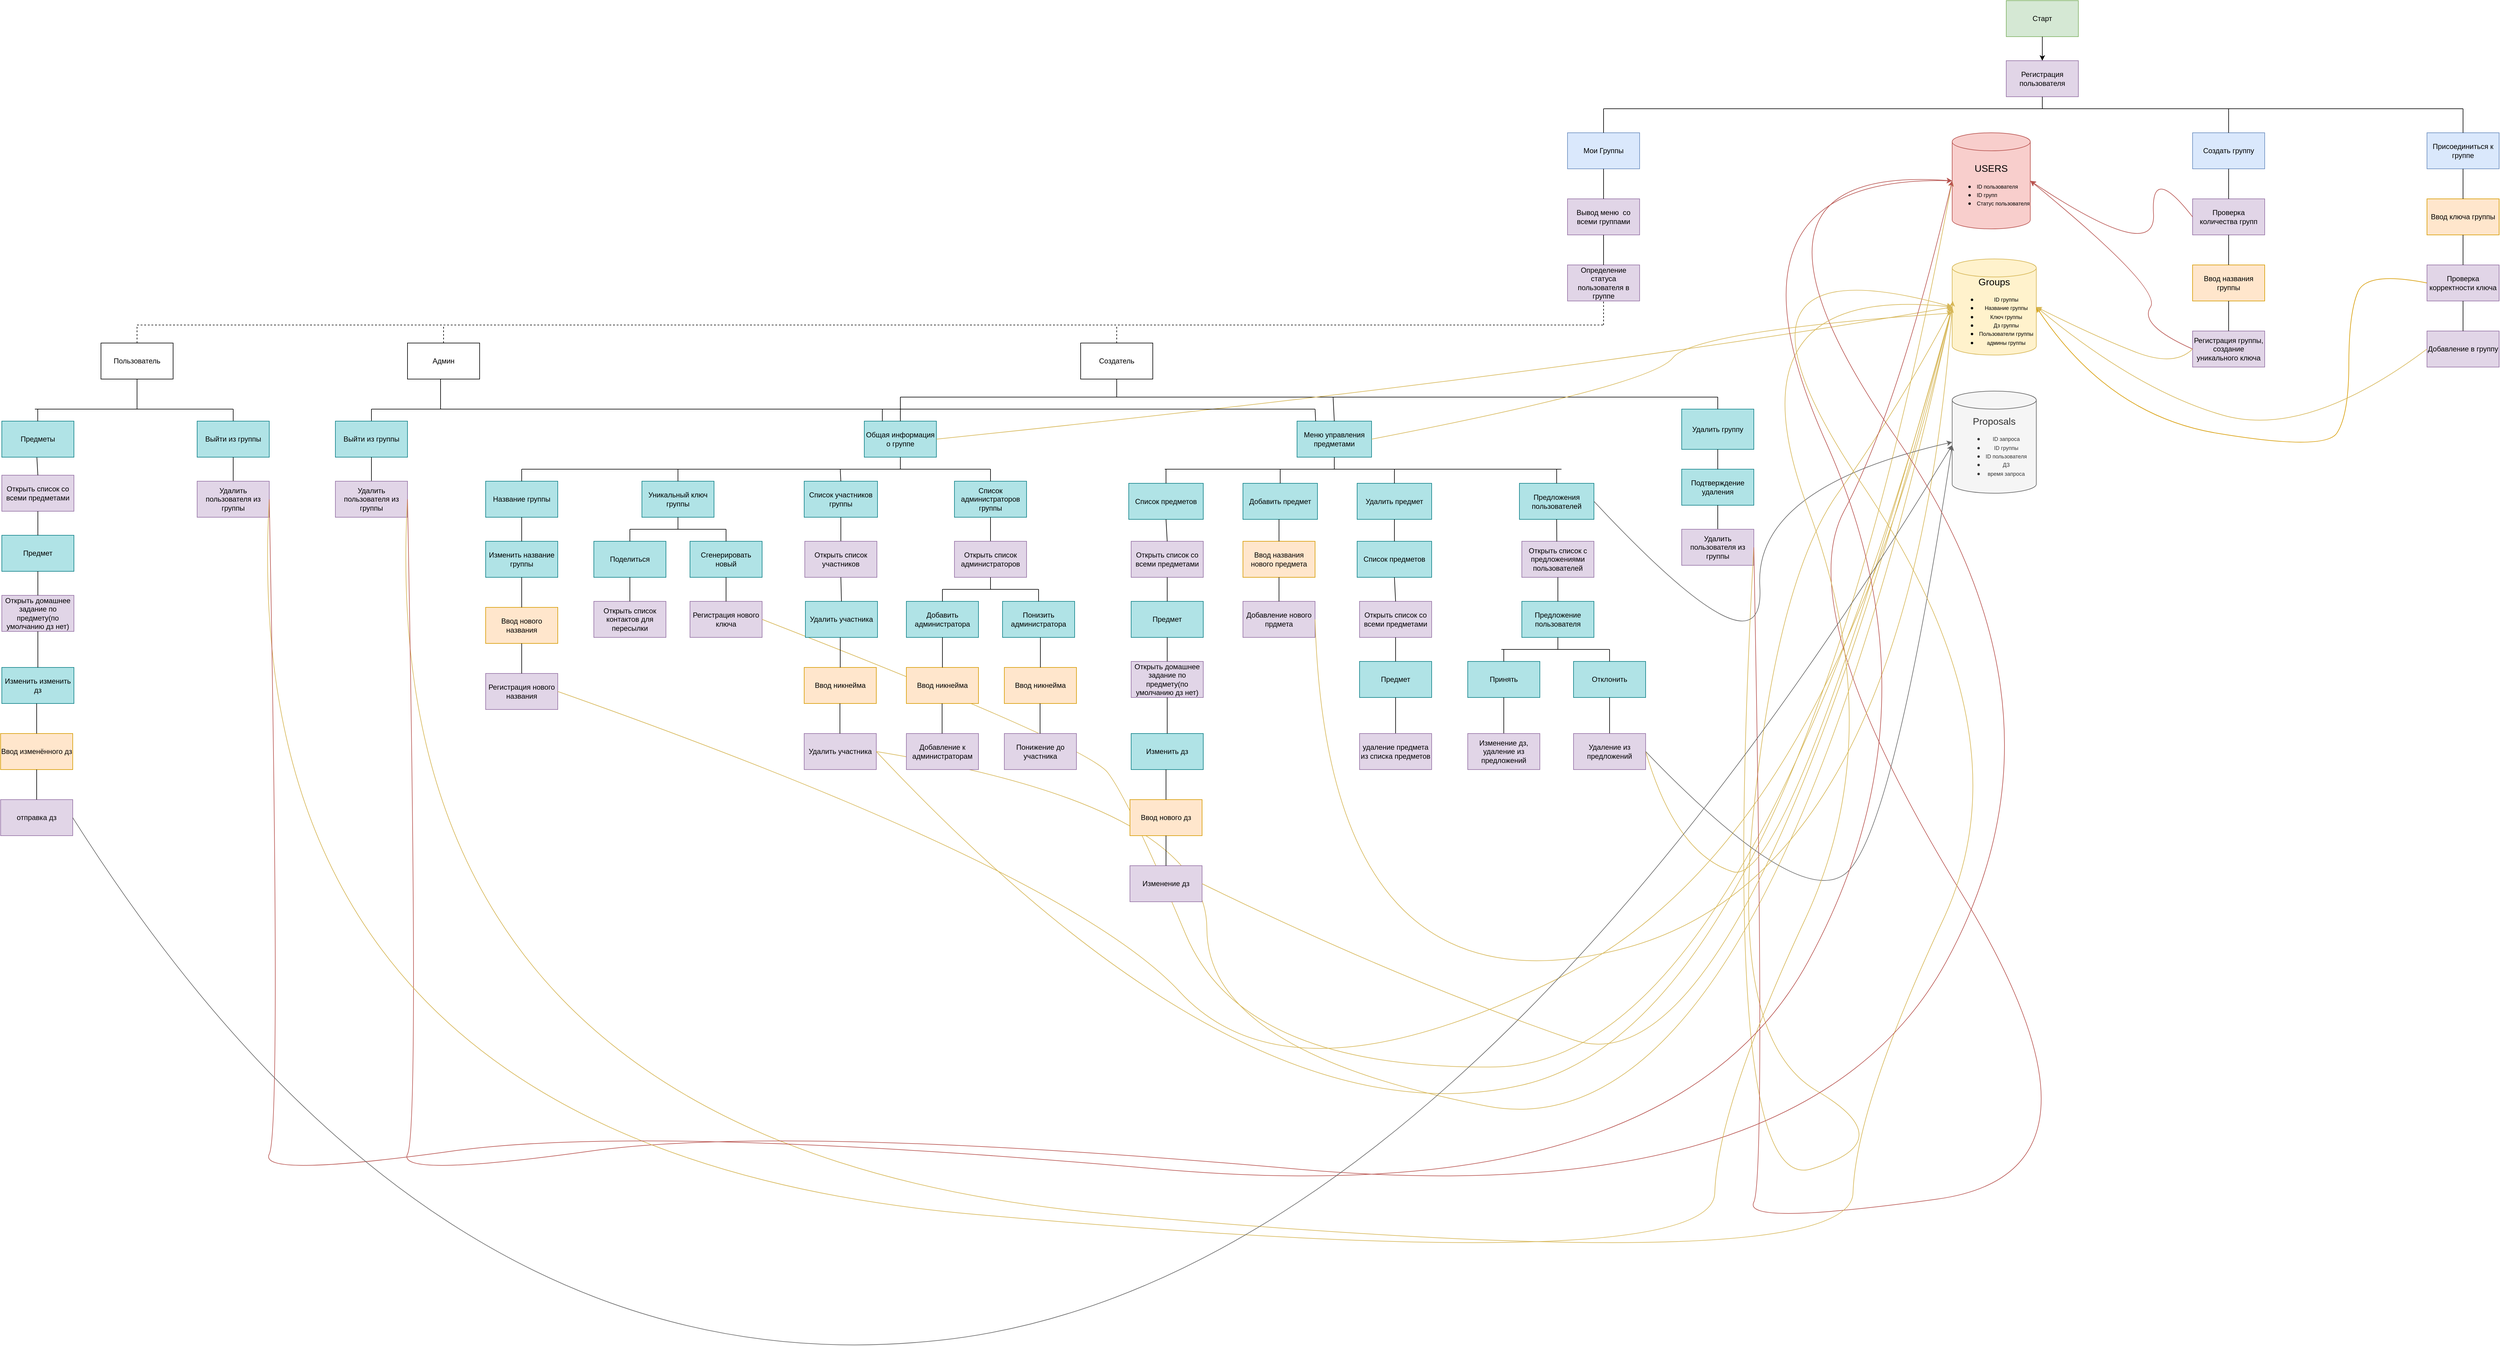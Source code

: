 <mxfile version="25.0.0">
  <diagram name="Страница — 1" id="pX8OwwmpMmxYCCg92kmS">
    <mxGraphModel dx="9340" dy="4160" grid="1" gridSize="10" guides="1" tooltips="1" connect="1" arrows="1" fold="1" page="1" pageScale="1" pageWidth="827" pageHeight="1169" math="0" shadow="0">
      <root>
        <mxCell id="0" />
        <mxCell id="1" parent="0" />
        <mxCell id="anHl6WbOX5LBprr3oGt9-1" value="Старт" style="rounded=0;whiteSpace=wrap;html=1;fillColor=#d5e8d4;strokeColor=#82b366;" vertex="1" parent="1">
          <mxGeometry x="320" y="140" width="120" height="60" as="geometry" />
        </mxCell>
        <mxCell id="anHl6WbOX5LBprr3oGt9-2" value="Мои Группы" style="rounded=0;whiteSpace=wrap;html=1;fillColor=#dae8fc;strokeColor=#6c8ebf;" vertex="1" parent="1">
          <mxGeometry x="-410" y="360" width="120" height="60" as="geometry" />
        </mxCell>
        <mxCell id="anHl6WbOX5LBprr3oGt9-3" value="Создать группу" style="rounded=0;whiteSpace=wrap;html=1;fillColor=#dae8fc;strokeColor=#6c8ebf;" vertex="1" parent="1">
          <mxGeometry x="630" y="360" width="120" height="60" as="geometry" />
        </mxCell>
        <mxCell id="anHl6WbOX5LBprr3oGt9-4" value="Присоединиться к группе" style="rounded=0;whiteSpace=wrap;html=1;fillColor=#dae8fc;strokeColor=#6c8ebf;" vertex="1" parent="1">
          <mxGeometry x="1020" y="360" width="120" height="60" as="geometry" />
        </mxCell>
        <mxCell id="anHl6WbOX5LBprr3oGt9-5" value="Регистрация пользователя" style="rounded=0;whiteSpace=wrap;html=1;fillColor=#e1d5e7;strokeColor=#9673a6;" vertex="1" parent="1">
          <mxGeometry x="320" y="240" width="120" height="60" as="geometry" />
        </mxCell>
        <mxCell id="anHl6WbOX5LBprr3oGt9-7" value="" style="endArrow=classic;html=1;rounded=0;exitX=0.5;exitY=1;exitDx=0;exitDy=0;" edge="1" parent="1" source="anHl6WbOX5LBprr3oGt9-1">
          <mxGeometry width="50" height="50" relative="1" as="geometry">
            <mxPoint x="330" y="390" as="sourcePoint" />
            <mxPoint x="380" y="240" as="targetPoint" />
          </mxGeometry>
        </mxCell>
        <mxCell id="anHl6WbOX5LBprr3oGt9-8" value="" style="endArrow=none;html=1;rounded=0;entryX=0.5;entryY=1;entryDx=0;entryDy=0;" edge="1" parent="1" target="anHl6WbOX5LBprr3oGt9-5">
          <mxGeometry width="50" height="50" relative="1" as="geometry">
            <mxPoint x="380" y="320" as="sourcePoint" />
            <mxPoint x="380" y="340" as="targetPoint" />
          </mxGeometry>
        </mxCell>
        <mxCell id="anHl6WbOX5LBprr3oGt9-9" value="" style="endArrow=none;html=1;rounded=0;" edge="1" parent="1">
          <mxGeometry width="50" height="50" relative="1" as="geometry">
            <mxPoint x="-350" y="320" as="sourcePoint" />
            <mxPoint x="1080" y="320" as="targetPoint" />
          </mxGeometry>
        </mxCell>
        <mxCell id="anHl6WbOX5LBprr3oGt9-15" value="" style="endArrow=none;html=1;rounded=0;exitX=0.5;exitY=0;exitDx=0;exitDy=0;" edge="1" parent="1" source="anHl6WbOX5LBprr3oGt9-2">
          <mxGeometry width="50" height="50" relative="1" as="geometry">
            <mxPoint y="390" as="sourcePoint" />
            <mxPoint x="-350" y="320" as="targetPoint" />
          </mxGeometry>
        </mxCell>
        <mxCell id="anHl6WbOX5LBprr3oGt9-16" value="" style="endArrow=none;html=1;rounded=0;exitX=0.5;exitY=0;exitDx=0;exitDy=0;" edge="1" parent="1" source="anHl6WbOX5LBprr3oGt9-3">
          <mxGeometry width="50" height="50" relative="1" as="geometry">
            <mxPoint x="640" y="390" as="sourcePoint" />
            <mxPoint x="690" y="320" as="targetPoint" />
          </mxGeometry>
        </mxCell>
        <mxCell id="anHl6WbOX5LBprr3oGt9-17" value="" style="endArrow=none;html=1;rounded=0;exitX=0.5;exitY=0;exitDx=0;exitDy=0;" edge="1" parent="1" source="anHl6WbOX5LBprr3oGt9-4">
          <mxGeometry width="50" height="50" relative="1" as="geometry">
            <mxPoint x="630" y="390" as="sourcePoint" />
            <mxPoint x="1080" y="320" as="targetPoint" />
          </mxGeometry>
        </mxCell>
        <mxCell id="anHl6WbOX5LBprr3oGt9-19" value="&lt;font style=&quot;font-size: 16px;&quot;&gt;USERS&lt;/font&gt;&lt;br&gt;&lt;div&gt;&lt;ul&gt;&lt;li style=&quot;text-align: left;&quot;&gt;&lt;font style=&quot;font-size: 9px;&quot;&gt;ID пользователя&lt;/font&gt;&lt;/li&gt;&lt;li style=&quot;text-align: left;&quot;&gt;&lt;font style=&quot;font-size: 9px;&quot;&gt;ID групп&lt;/font&gt;&lt;/li&gt;&lt;li style=&quot;text-align: left;&quot;&gt;&lt;font style=&quot;font-size: 9px;&quot;&gt;Статус пользователя&lt;/font&gt;&lt;/li&gt;&lt;/ul&gt;&lt;/div&gt;" style="shape=cylinder3;whiteSpace=wrap;html=1;boundedLbl=1;backgroundOutline=1;size=15;fillColor=#f8cecc;strokeColor=#b85450;" vertex="1" parent="1">
          <mxGeometry x="230" y="360" width="130" height="160" as="geometry" />
        </mxCell>
        <mxCell id="anHl6WbOX5LBprr3oGt9-20" value="&lt;font style=&quot;font-size: 16px;&quot;&gt;Groups&lt;/font&gt;&lt;div&gt;&lt;ul&gt;&lt;li&gt;&lt;font style=&quot;font-size: 9px;&quot;&gt;ID группы&lt;/font&gt;&lt;/li&gt;&lt;li&gt;&lt;font style=&quot;font-size: 9px;&quot;&gt;Название группы&lt;/font&gt;&lt;/li&gt;&lt;li&gt;&lt;font style=&quot;font-size: 9px;&quot;&gt;Ключ группы&lt;/font&gt;&lt;/li&gt;&lt;li&gt;&lt;font style=&quot;font-size: 9px;&quot;&gt;Дз группы&lt;/font&gt;&lt;/li&gt;&lt;li&gt;&lt;font style=&quot;font-size: 9px;&quot;&gt;Пользователи группы&lt;/font&gt;&lt;/li&gt;&lt;li&gt;&lt;font style=&quot;font-size: 9px;&quot;&gt;админы группы&lt;/font&gt;&lt;/li&gt;&lt;/ul&gt;&lt;/div&gt;" style="shape=cylinder3;whiteSpace=wrap;html=1;boundedLbl=1;backgroundOutline=1;size=15;fillColor=#fff2cc;strokeColor=#d6b656;" vertex="1" parent="1">
          <mxGeometry x="230" y="570" width="140" height="160" as="geometry" />
        </mxCell>
        <mxCell id="anHl6WbOX5LBprr3oGt9-21" value="&lt;font style=&quot;font-size: 16px;&quot;&gt;Proposals&lt;/font&gt;&lt;div&gt;&lt;ul&gt;&lt;li&gt;&lt;font style=&quot;font-size: 9px;&quot;&gt;ID запроса&lt;/font&gt;&lt;/li&gt;&lt;li&gt;&lt;font style=&quot;font-size: 9px;&quot;&gt;ID группы&lt;/font&gt;&lt;/li&gt;&lt;li&gt;&lt;font style=&quot;font-size: 9px;&quot;&gt;ID пользователя&lt;/font&gt;&lt;/li&gt;&lt;li&gt;&lt;font style=&quot;font-size: 9px;&quot;&gt;ДЗ&lt;/font&gt;&lt;/li&gt;&lt;li&gt;&lt;font style=&quot;font-size: 9px;&quot;&gt;время запроса&lt;/font&gt;&lt;/li&gt;&lt;/ul&gt;&lt;/div&gt;" style="shape=cylinder3;whiteSpace=wrap;html=1;boundedLbl=1;backgroundOutline=1;size=15;fillColor=#f5f5f5;fontColor=#333333;strokeColor=#666666;" vertex="1" parent="1">
          <mxGeometry x="230" y="790" width="140" height="170" as="geometry" />
        </mxCell>
        <mxCell id="anHl6WbOX5LBprr3oGt9-23" value="Проверка количества групп" style="rounded=0;whiteSpace=wrap;html=1;fillColor=#e1d5e7;strokeColor=#9673a6;" vertex="1" parent="1">
          <mxGeometry x="630" y="470" width="120" height="60" as="geometry" />
        </mxCell>
        <mxCell id="anHl6WbOX5LBprr3oGt9-24" value="Ввод названия группы" style="rounded=0;whiteSpace=wrap;html=1;fillColor=#ffe6cc;strokeColor=#d79b00;" vertex="1" parent="1">
          <mxGeometry x="630" y="580" width="120" height="60" as="geometry" />
        </mxCell>
        <mxCell id="anHl6WbOX5LBprr3oGt9-26" value="Регистрация группы, создание уникального ключа" style="rounded=0;whiteSpace=wrap;html=1;fillColor=#e1d5e7;strokeColor=#9673a6;" vertex="1" parent="1">
          <mxGeometry x="630" y="690" width="120" height="60" as="geometry" />
        </mxCell>
        <mxCell id="anHl6WbOX5LBprr3oGt9-27" value="" style="endArrow=none;html=1;rounded=0;entryX=0.5;entryY=1;entryDx=0;entryDy=0;exitX=0.5;exitY=0;exitDx=0;exitDy=0;" edge="1" parent="1" source="anHl6WbOX5LBprr3oGt9-23" target="anHl6WbOX5LBprr3oGt9-3">
          <mxGeometry width="50" height="50" relative="1" as="geometry">
            <mxPoint x="710" y="600" as="sourcePoint" />
            <mxPoint x="760" y="550" as="targetPoint" />
          </mxGeometry>
        </mxCell>
        <mxCell id="anHl6WbOX5LBprr3oGt9-28" value="" style="endArrow=none;html=1;rounded=0;entryX=0.5;entryY=1;entryDx=0;entryDy=0;" edge="1" parent="1" source="anHl6WbOX5LBprr3oGt9-24" target="anHl6WbOX5LBprr3oGt9-23">
          <mxGeometry width="50" height="50" relative="1" as="geometry">
            <mxPoint x="710" y="600" as="sourcePoint" />
            <mxPoint x="760" y="550" as="targetPoint" />
          </mxGeometry>
        </mxCell>
        <mxCell id="anHl6WbOX5LBprr3oGt9-29" value="" style="endArrow=none;html=1;rounded=0;entryX=0.5;entryY=1;entryDx=0;entryDy=0;exitX=0.5;exitY=0;exitDx=0;exitDy=0;" edge="1" parent="1" source="anHl6WbOX5LBprr3oGt9-26" target="anHl6WbOX5LBprr3oGt9-24">
          <mxGeometry width="50" height="50" relative="1" as="geometry">
            <mxPoint x="710" y="600" as="sourcePoint" />
            <mxPoint x="760" y="550" as="targetPoint" />
          </mxGeometry>
        </mxCell>
        <mxCell id="anHl6WbOX5LBprr3oGt9-31" value="" style="curved=1;endArrow=classic;html=1;rounded=0;exitX=0;exitY=0.5;exitDx=0;exitDy=0;entryX=1;entryY=0.5;entryDx=0;entryDy=0;entryPerimeter=0;fillColor=#f8cecc;strokeColor=#b85450;" edge="1" parent="1" source="anHl6WbOX5LBprr3oGt9-23" target="anHl6WbOX5LBprr3oGt9-19">
          <mxGeometry width="50" height="50" relative="1" as="geometry">
            <mxPoint x="570" y="630" as="sourcePoint" />
            <mxPoint x="620" y="580" as="targetPoint" />
            <Array as="points">
              <mxPoint x="560" y="410" />
              <mxPoint x="570" y="580" />
            </Array>
          </mxGeometry>
        </mxCell>
        <mxCell id="anHl6WbOX5LBprr3oGt9-32" value="" style="curved=1;endArrow=classic;html=1;rounded=0;exitX=0;exitY=0.5;exitDx=0;exitDy=0;entryX=1;entryY=0.5;entryDx=0;entryDy=0;entryPerimeter=0;fillColor=#f8cecc;strokeColor=#b85450;" edge="1" parent="1" source="anHl6WbOX5LBprr3oGt9-26" target="anHl6WbOX5LBprr3oGt9-19">
          <mxGeometry width="50" height="50" relative="1" as="geometry">
            <mxPoint x="580" y="670" as="sourcePoint" />
            <mxPoint x="630" y="620" as="targetPoint" />
            <Array as="points">
              <mxPoint x="540" y="680" />
              <mxPoint x="580" y="620" />
            </Array>
          </mxGeometry>
        </mxCell>
        <mxCell id="anHl6WbOX5LBprr3oGt9-33" value="" style="curved=1;endArrow=classic;html=1;rounded=0;exitX=0;exitY=0.5;exitDx=0;exitDy=0;entryX=1;entryY=0.5;entryDx=0;entryDy=0;entryPerimeter=0;fillColor=#fff2cc;strokeColor=#d6b656;" edge="1" parent="1" source="anHl6WbOX5LBprr3oGt9-26" target="anHl6WbOX5LBprr3oGt9-20">
          <mxGeometry width="50" height="50" relative="1" as="geometry">
            <mxPoint x="580" y="670" as="sourcePoint" />
            <mxPoint x="630" y="620" as="targetPoint" />
            <Array as="points">
              <mxPoint x="600" y="750" />
              <mxPoint x="470" y="700" />
            </Array>
          </mxGeometry>
        </mxCell>
        <mxCell id="anHl6WbOX5LBprr3oGt9-34" value="Проверка корректности ключа" style="rounded=0;whiteSpace=wrap;html=1;fillColor=#e1d5e7;strokeColor=#9673a6;" vertex="1" parent="1">
          <mxGeometry x="1020" y="580" width="120" height="60" as="geometry" />
        </mxCell>
        <mxCell id="anHl6WbOX5LBprr3oGt9-35" value="Ввод ключа группы" style="rounded=0;whiteSpace=wrap;html=1;fillColor=#ffe6cc;strokeColor=#d79b00;" vertex="1" parent="1">
          <mxGeometry x="1020" y="470" width="120" height="60" as="geometry" />
        </mxCell>
        <mxCell id="anHl6WbOX5LBprr3oGt9-36" value="Добавление в группу" style="rounded=0;whiteSpace=wrap;html=1;fillColor=#e1d5e7;strokeColor=#9673a6;" vertex="1" parent="1">
          <mxGeometry x="1020" y="690" width="120" height="60" as="geometry" />
        </mxCell>
        <mxCell id="anHl6WbOX5LBprr3oGt9-37" value="" style="endArrow=none;html=1;rounded=0;entryX=0.5;entryY=1;entryDx=0;entryDy=0;exitX=0.5;exitY=0;exitDx=0;exitDy=0;" edge="1" parent="1" source="anHl6WbOX5LBprr3oGt9-35" target="anHl6WbOX5LBprr3oGt9-4">
          <mxGeometry width="50" height="50" relative="1" as="geometry">
            <mxPoint x="930" y="580" as="sourcePoint" />
            <mxPoint x="980" y="530" as="targetPoint" />
          </mxGeometry>
        </mxCell>
        <mxCell id="anHl6WbOX5LBprr3oGt9-39" value="" style="endArrow=none;html=1;rounded=0;entryX=0.5;entryY=1;entryDx=0;entryDy=0;" edge="1" parent="1" source="anHl6WbOX5LBprr3oGt9-34" target="anHl6WbOX5LBprr3oGt9-35">
          <mxGeometry width="50" height="50" relative="1" as="geometry">
            <mxPoint x="930" y="580" as="sourcePoint" />
            <mxPoint x="980" y="530" as="targetPoint" />
          </mxGeometry>
        </mxCell>
        <mxCell id="anHl6WbOX5LBprr3oGt9-40" value="" style="endArrow=none;html=1;rounded=0;entryX=0.5;entryY=1;entryDx=0;entryDy=0;exitX=0.5;exitY=0;exitDx=0;exitDy=0;" edge="1" parent="1" source="anHl6WbOX5LBprr3oGt9-36" target="anHl6WbOX5LBprr3oGt9-34">
          <mxGeometry width="50" height="50" relative="1" as="geometry">
            <mxPoint x="930" y="580" as="sourcePoint" />
            <mxPoint x="980" y="530" as="targetPoint" />
          </mxGeometry>
        </mxCell>
        <mxCell id="anHl6WbOX5LBprr3oGt9-41" value="" style="curved=1;endArrow=classic;html=1;rounded=0;exitX=0;exitY=0.5;exitDx=0;exitDy=0;entryX=1;entryY=0.5;entryDx=0;entryDy=0;entryPerimeter=0;fillColor=#ffe6cc;strokeColor=#d79b00;" edge="1" parent="1" source="anHl6WbOX5LBprr3oGt9-34" target="anHl6WbOX5LBprr3oGt9-20">
          <mxGeometry width="50" height="50" relative="1" as="geometry">
            <mxPoint x="640" y="600" as="sourcePoint" />
            <mxPoint x="690" y="550" as="targetPoint" />
            <Array as="points">
              <mxPoint x="920" y="590" />
              <mxPoint x="890" y="660" />
              <mxPoint x="890" y="830" />
              <mxPoint x="850" y="890" />
              <mxPoint x="490" y="830" />
            </Array>
          </mxGeometry>
        </mxCell>
        <mxCell id="anHl6WbOX5LBprr3oGt9-44" value="" style="curved=1;endArrow=classic;html=1;rounded=0;exitX=0;exitY=0.5;exitDx=0;exitDy=0;entryX=1;entryY=0.5;entryDx=0;entryDy=0;entryPerimeter=0;fillColor=#fff2cc;strokeColor=#d6b656;" edge="1" parent="1" source="anHl6WbOX5LBprr3oGt9-36" target="anHl6WbOX5LBprr3oGt9-20">
          <mxGeometry width="50" height="50" relative="1" as="geometry">
            <mxPoint x="520" y="650" as="sourcePoint" />
            <mxPoint x="570" y="600" as="targetPoint" />
            <Array as="points">
              <mxPoint x="820" y="870" />
              <mxPoint x="540" y="790" />
            </Array>
          </mxGeometry>
        </mxCell>
        <mxCell id="anHl6WbOX5LBprr3oGt9-51" value="Вывод меню&amp;nbsp; со всеми группами" style="rounded=0;whiteSpace=wrap;html=1;fillColor=#e1d5e7;strokeColor=#9673a6;" vertex="1" parent="1">
          <mxGeometry x="-410" y="470" width="120" height="60" as="geometry" />
        </mxCell>
        <mxCell id="anHl6WbOX5LBprr3oGt9-52" value="" style="endArrow=none;html=1;rounded=0;entryX=0.5;entryY=1;entryDx=0;entryDy=0;exitX=0.5;exitY=0;exitDx=0;exitDy=0;" edge="1" parent="1" source="anHl6WbOX5LBprr3oGt9-51" target="anHl6WbOX5LBprr3oGt9-2">
          <mxGeometry width="50" height="50" relative="1" as="geometry">
            <mxPoint x="-200" y="520" as="sourcePoint" />
            <mxPoint x="-150" y="470" as="targetPoint" />
          </mxGeometry>
        </mxCell>
        <mxCell id="anHl6WbOX5LBprr3oGt9-53" value="Определение статуса пользователя в группе" style="rounded=0;whiteSpace=wrap;html=1;fillColor=#e1d5e7;strokeColor=#9673a6;" vertex="1" parent="1">
          <mxGeometry x="-410" y="580" width="120" height="60" as="geometry" />
        </mxCell>
        <mxCell id="anHl6WbOX5LBprr3oGt9-54" value="" style="endArrow=none;html=1;rounded=0;entryX=0.5;entryY=1;entryDx=0;entryDy=0;exitX=0.5;exitY=0;exitDx=0;exitDy=0;" edge="1" parent="1" source="anHl6WbOX5LBprr3oGt9-53" target="anHl6WbOX5LBprr3oGt9-51">
          <mxGeometry width="50" height="50" relative="1" as="geometry">
            <mxPoint x="-230" y="640" as="sourcePoint" />
            <mxPoint x="-180" y="590" as="targetPoint" />
          </mxGeometry>
        </mxCell>
        <mxCell id="anHl6WbOX5LBprr3oGt9-56" value="Админ" style="rounded=0;whiteSpace=wrap;html=1;" vertex="1" parent="1">
          <mxGeometry x="-2340" y="710" width="120" height="60" as="geometry" />
        </mxCell>
        <mxCell id="anHl6WbOX5LBprr3oGt9-59" value="Создатель" style="rounded=0;whiteSpace=wrap;html=1;" vertex="1" parent="1">
          <mxGeometry x="-1220" y="710" width="120" height="60" as="geometry" />
        </mxCell>
        <mxCell id="anHl6WbOX5LBprr3oGt9-61" value="" style="endArrow=none;dashed=1;html=1;rounded=0;entryX=0.5;entryY=1;entryDx=0;entryDy=0;" edge="1" parent="1" target="anHl6WbOX5LBprr3oGt9-53">
          <mxGeometry width="50" height="50" relative="1" as="geometry">
            <mxPoint x="-350" y="680" as="sourcePoint" />
            <mxPoint x="-200" y="720" as="targetPoint" />
          </mxGeometry>
        </mxCell>
        <mxCell id="anHl6WbOX5LBprr3oGt9-64" value="" style="endArrow=none;dashed=1;html=1;rounded=0;" edge="1" parent="1">
          <mxGeometry width="50" height="50" relative="1" as="geometry">
            <mxPoint x="-2790" y="680" as="sourcePoint" />
            <mxPoint x="-350" y="680" as="targetPoint" />
          </mxGeometry>
        </mxCell>
        <mxCell id="anHl6WbOX5LBprr3oGt9-65" value="" style="endArrow=none;dashed=1;html=1;rounded=0;exitX=0.5;exitY=0;exitDx=0;exitDy=0;" edge="1" parent="1" source="anHl6WbOX5LBprr3oGt9-56">
          <mxGeometry width="50" height="50" relative="1" as="geometry">
            <mxPoint x="-1870" y="770" as="sourcePoint" />
            <mxPoint x="-2280" y="680" as="targetPoint" />
          </mxGeometry>
        </mxCell>
        <mxCell id="anHl6WbOX5LBprr3oGt9-66" value="" style="endArrow=none;dashed=1;html=1;rounded=0;exitX=0.5;exitY=0;exitDx=0;exitDy=0;" edge="1" parent="1" source="anHl6WbOX5LBprr3oGt9-59">
          <mxGeometry width="50" height="50" relative="1" as="geometry">
            <mxPoint x="-1060" y="770" as="sourcePoint" />
            <mxPoint x="-1160" y="680" as="targetPoint" />
          </mxGeometry>
        </mxCell>
        <mxCell id="anHl6WbOX5LBprr3oGt9-69" value="Общая информация о группе" style="rounded=0;whiteSpace=wrap;html=1;fillColor=#b0e3e6;strokeColor=#0e8088;" vertex="1" parent="1">
          <mxGeometry x="-1580" y="840" width="120" height="60" as="geometry" />
        </mxCell>
        <mxCell id="anHl6WbOX5LBprr3oGt9-70" value="Меню управления предметами" style="rounded=0;whiteSpace=wrap;html=1;fillColor=#b0e3e6;strokeColor=#0e8088;" vertex="1" parent="1">
          <mxGeometry x="-860" y="840" width="124" height="60" as="geometry" />
        </mxCell>
        <mxCell id="anHl6WbOX5LBprr3oGt9-73" value="" style="endArrow=none;html=1;rounded=0;entryX=0.5;entryY=1;entryDx=0;entryDy=0;" edge="1" parent="1" target="anHl6WbOX5LBprr3oGt9-59">
          <mxGeometry width="50" height="50" relative="1" as="geometry">
            <mxPoint x="-1160" y="800" as="sourcePoint" />
            <mxPoint x="-1160" y="890" as="targetPoint" />
          </mxGeometry>
        </mxCell>
        <mxCell id="anHl6WbOX5LBprr3oGt9-74" value="" style="endArrow=none;html=1;rounded=0;" edge="1" parent="1">
          <mxGeometry width="50" height="50" relative="1" as="geometry">
            <mxPoint x="-1520" y="800" as="sourcePoint" />
            <mxPoint x="-160" y="800" as="targetPoint" />
          </mxGeometry>
        </mxCell>
        <mxCell id="anHl6WbOX5LBprr3oGt9-75" value="" style="endArrow=none;html=1;rounded=0;exitX=0.5;exitY=0;exitDx=0;exitDy=0;" edge="1" parent="1" source="anHl6WbOX5LBprr3oGt9-69">
          <mxGeometry width="50" height="50" relative="1" as="geometry">
            <mxPoint x="-1470" y="940" as="sourcePoint" />
            <mxPoint x="-1520" y="800" as="targetPoint" />
          </mxGeometry>
        </mxCell>
        <mxCell id="anHl6WbOX5LBprr3oGt9-77" value="" style="endArrow=none;html=1;rounded=0;exitX=0.5;exitY=0;exitDx=0;exitDy=0;" edge="1" parent="1" source="anHl6WbOX5LBprr3oGt9-70">
          <mxGeometry width="50" height="50" relative="1" as="geometry">
            <mxPoint x="-950" y="940" as="sourcePoint" />
            <mxPoint x="-800" y="800" as="targetPoint" />
          </mxGeometry>
        </mxCell>
        <mxCell id="anHl6WbOX5LBprr3oGt9-78" value="Название группы" style="rounded=0;whiteSpace=wrap;html=1;fillColor=#b0e3e6;strokeColor=#0e8088;" vertex="1" parent="1">
          <mxGeometry x="-2210" y="940" width="120" height="60" as="geometry" />
        </mxCell>
        <mxCell id="anHl6WbOX5LBprr3oGt9-79" value="Уникальный ключ группы" style="rounded=0;whiteSpace=wrap;html=1;fillColor=#b0e3e6;strokeColor=#0e8088;" vertex="1" parent="1">
          <mxGeometry x="-1950" y="940" width="120" height="60" as="geometry" />
        </mxCell>
        <mxCell id="anHl6WbOX5LBprr3oGt9-80" value="Список участников группы" style="rounded=0;whiteSpace=wrap;html=1;fillColor=#b0e3e6;strokeColor=#0e8088;" vertex="1" parent="1">
          <mxGeometry x="-1680" y="940" width="122" height="60" as="geometry" />
        </mxCell>
        <mxCell id="anHl6WbOX5LBprr3oGt9-81" value="Список администраторов группы" style="rounded=0;whiteSpace=wrap;html=1;fillColor=#b0e3e6;strokeColor=#0e8088;" vertex="1" parent="1">
          <mxGeometry x="-1430" y="940" width="120" height="60" as="geometry" />
        </mxCell>
        <mxCell id="anHl6WbOX5LBprr3oGt9-83" value="Удалить группу" style="rounded=0;whiteSpace=wrap;html=1;fillColor=#b0e3e6;strokeColor=#0e8088;" vertex="1" parent="1">
          <mxGeometry x="-220" y="820" width="120" height="67" as="geometry" />
        </mxCell>
        <mxCell id="anHl6WbOX5LBprr3oGt9-84" value="" style="endArrow=none;html=1;rounded=0;entryX=0.5;entryY=1;entryDx=0;entryDy=0;" edge="1" parent="1" target="anHl6WbOX5LBprr3oGt9-69">
          <mxGeometry width="50" height="50" relative="1" as="geometry">
            <mxPoint x="-1520" y="920" as="sourcePoint" />
            <mxPoint x="-1570" y="930" as="targetPoint" />
          </mxGeometry>
        </mxCell>
        <mxCell id="anHl6WbOX5LBprr3oGt9-85" value="" style="endArrow=none;html=1;rounded=0;" edge="1" parent="1">
          <mxGeometry width="50" height="50" relative="1" as="geometry">
            <mxPoint x="-2150" y="920" as="sourcePoint" />
            <mxPoint x="-1370" y="920" as="targetPoint" />
          </mxGeometry>
        </mxCell>
        <mxCell id="anHl6WbOX5LBprr3oGt9-86" value="" style="endArrow=none;html=1;rounded=0;exitX=0.5;exitY=0;exitDx=0;exitDy=0;" edge="1" parent="1" source="anHl6WbOX5LBprr3oGt9-78">
          <mxGeometry width="50" height="50" relative="1" as="geometry">
            <mxPoint x="-1930" y="960" as="sourcePoint" />
            <mxPoint x="-2150" y="920" as="targetPoint" />
          </mxGeometry>
        </mxCell>
        <mxCell id="anHl6WbOX5LBprr3oGt9-87" value="" style="endArrow=none;html=1;rounded=0;exitX=0.5;exitY=0;exitDx=0;exitDy=0;" edge="1" parent="1" source="anHl6WbOX5LBprr3oGt9-79">
          <mxGeometry width="50" height="50" relative="1" as="geometry">
            <mxPoint x="-1820" y="960" as="sourcePoint" />
            <mxPoint x="-1890" y="920" as="targetPoint" />
          </mxGeometry>
        </mxCell>
        <mxCell id="anHl6WbOX5LBprr3oGt9-88" value="" style="endArrow=none;html=1;rounded=0;exitX=0.5;exitY=0;exitDx=0;exitDy=0;" edge="1" parent="1" source="anHl6WbOX5LBprr3oGt9-80">
          <mxGeometry width="50" height="50" relative="1" as="geometry">
            <mxPoint x="-1610" y="950" as="sourcePoint" />
            <mxPoint x="-1620" y="920" as="targetPoint" />
          </mxGeometry>
        </mxCell>
        <mxCell id="anHl6WbOX5LBprr3oGt9-89" value="" style="endArrow=none;html=1;rounded=0;exitX=0.5;exitY=0;exitDx=0;exitDy=0;" edge="1" parent="1" source="anHl6WbOX5LBprr3oGt9-81">
          <mxGeometry width="50" height="50" relative="1" as="geometry">
            <mxPoint x="-1390" y="960" as="sourcePoint" />
            <mxPoint x="-1370" y="920" as="targetPoint" />
          </mxGeometry>
        </mxCell>
        <mxCell id="anHl6WbOX5LBprr3oGt9-90" value="" style="endArrow=none;html=1;rounded=0;exitX=0.5;exitY=0;exitDx=0;exitDy=0;" edge="1" parent="1" source="anHl6WbOX5LBprr3oGt9-83">
          <mxGeometry width="50" height="50" relative="1" as="geometry">
            <mxPoint x="-130" y="820" as="sourcePoint" />
            <mxPoint x="-160" y="800" as="targetPoint" />
          </mxGeometry>
        </mxCell>
        <mxCell id="anHl6WbOX5LBprr3oGt9-91" value="" style="curved=1;endArrow=classic;html=1;rounded=0;exitX=1;exitY=0.5;exitDx=0;exitDy=0;entryX=0;entryY=0.5;entryDx=0;entryDy=0;entryPerimeter=0;fillColor=#fff2cc;strokeColor=#d6b656;" edge="1" parent="1" source="anHl6WbOX5LBprr3oGt9-69" target="anHl6WbOX5LBprr3oGt9-20">
          <mxGeometry width="50" height="50" relative="1" as="geometry">
            <mxPoint x="-660" y="700" as="sourcePoint" />
            <mxPoint x="-610" y="650" as="targetPoint" />
            <Array as="points">
              <mxPoint x="-400" y="760" />
            </Array>
          </mxGeometry>
        </mxCell>
        <mxCell id="anHl6WbOX5LBprr3oGt9-92" value="Изменить название группы" style="rounded=0;whiteSpace=wrap;html=1;fillColor=#b0e3e6;strokeColor=#0e8088;" vertex="1" parent="1">
          <mxGeometry x="-2210" y="1040" width="120" height="60" as="geometry" />
        </mxCell>
        <mxCell id="anHl6WbOX5LBprr3oGt9-93" value="Ввод нового названия" style="rounded=0;whiteSpace=wrap;html=1;fillColor=#ffe6cc;strokeColor=#d79b00;" vertex="1" parent="1">
          <mxGeometry x="-2210" y="1150" width="120" height="60" as="geometry" />
        </mxCell>
        <mxCell id="anHl6WbOX5LBprr3oGt9-94" value="Регистрация нового названия" style="rounded=0;whiteSpace=wrap;html=1;fillColor=#e1d5e7;strokeColor=#9673a6;" vertex="1" parent="1">
          <mxGeometry x="-2210" y="1260" width="120" height="60" as="geometry" />
        </mxCell>
        <mxCell id="anHl6WbOX5LBprr3oGt9-95" value="" style="endArrow=none;html=1;rounded=0;entryX=0.5;entryY=1;entryDx=0;entryDy=0;exitX=0.5;exitY=0;exitDx=0;exitDy=0;" edge="1" parent="1" source="anHl6WbOX5LBprr3oGt9-92" target="anHl6WbOX5LBprr3oGt9-78">
          <mxGeometry width="50" height="50" relative="1" as="geometry">
            <mxPoint x="-2060" y="1110" as="sourcePoint" />
            <mxPoint x="-2010" y="1060" as="targetPoint" />
          </mxGeometry>
        </mxCell>
        <mxCell id="anHl6WbOX5LBprr3oGt9-96" value="" style="endArrow=none;html=1;rounded=0;entryX=0.5;entryY=1;entryDx=0;entryDy=0;" edge="1" parent="1" source="anHl6WbOX5LBprr3oGt9-93" target="anHl6WbOX5LBprr3oGt9-92">
          <mxGeometry width="50" height="50" relative="1" as="geometry">
            <mxPoint x="-2060" y="1110" as="sourcePoint" />
            <mxPoint x="-2010" y="1060" as="targetPoint" />
          </mxGeometry>
        </mxCell>
        <mxCell id="anHl6WbOX5LBprr3oGt9-97" value="" style="endArrow=none;html=1;rounded=0;exitX=0.5;exitY=1;exitDx=0;exitDy=0;entryX=0.5;entryY=0;entryDx=0;entryDy=0;" edge="1" parent="1" source="anHl6WbOX5LBprr3oGt9-93" target="anHl6WbOX5LBprr3oGt9-94">
          <mxGeometry width="50" height="50" relative="1" as="geometry">
            <mxPoint x="-2090" y="1160" as="sourcePoint" />
            <mxPoint x="-2040" y="1110" as="targetPoint" />
          </mxGeometry>
        </mxCell>
        <mxCell id="anHl6WbOX5LBprr3oGt9-98" value="" style="curved=1;endArrow=classic;html=1;rounded=0;exitX=1;exitY=0.5;exitDx=0;exitDy=0;entryX=0;entryY=0.5;entryDx=0;entryDy=0;entryPerimeter=0;fillColor=#fff2cc;strokeColor=#d6b656;" edge="1" parent="1" source="anHl6WbOX5LBprr3oGt9-94" target="anHl6WbOX5LBprr3oGt9-20">
          <mxGeometry width="50" height="50" relative="1" as="geometry">
            <mxPoint x="-520" y="970" as="sourcePoint" />
            <mxPoint x="-470" y="920" as="targetPoint" />
            <Array as="points">
              <mxPoint x="-1240" y="1590" />
              <mxPoint x="-870" y="1990" />
              <mxPoint x="30" y="1540" />
            </Array>
          </mxGeometry>
        </mxCell>
        <mxCell id="anHl6WbOX5LBprr3oGt9-99" value="Поделиться" style="rounded=0;whiteSpace=wrap;html=1;fillColor=#b0e3e6;strokeColor=#0e8088;" vertex="1" parent="1">
          <mxGeometry x="-2030" y="1040" width="120" height="60" as="geometry" />
        </mxCell>
        <mxCell id="anHl6WbOX5LBprr3oGt9-100" value="Сгенерировать новый" style="rounded=0;whiteSpace=wrap;html=1;fillColor=#b0e3e6;strokeColor=#0e8088;" vertex="1" parent="1">
          <mxGeometry x="-1870" y="1040" width="120" height="60" as="geometry" />
        </mxCell>
        <mxCell id="anHl6WbOX5LBprr3oGt9-101" value="" style="endArrow=none;html=1;rounded=0;entryX=0.5;entryY=1;entryDx=0;entryDy=0;" edge="1" parent="1" target="anHl6WbOX5LBprr3oGt9-79">
          <mxGeometry width="50" height="50" relative="1" as="geometry">
            <mxPoint x="-1890" y="1020" as="sourcePoint" />
            <mxPoint x="-1760" y="1040" as="targetPoint" />
          </mxGeometry>
        </mxCell>
        <mxCell id="anHl6WbOX5LBprr3oGt9-102" value="" style="endArrow=none;html=1;rounded=0;" edge="1" parent="1">
          <mxGeometry width="50" height="50" relative="1" as="geometry">
            <mxPoint x="-1810" y="1020" as="sourcePoint" />
            <mxPoint x="-1970" y="1020" as="targetPoint" />
          </mxGeometry>
        </mxCell>
        <mxCell id="anHl6WbOX5LBprr3oGt9-103" value="" style="endArrow=none;html=1;rounded=0;exitX=0.5;exitY=0;exitDx=0;exitDy=0;" edge="1" parent="1">
          <mxGeometry width="50" height="50" relative="1" as="geometry">
            <mxPoint x="-1810" y="1040" as="sourcePoint" />
            <mxPoint x="-1810" y="1020" as="targetPoint" />
          </mxGeometry>
        </mxCell>
        <mxCell id="anHl6WbOX5LBprr3oGt9-104" value="" style="endArrow=none;html=1;rounded=0;exitX=0.5;exitY=0;exitDx=0;exitDy=0;" edge="1" parent="1" source="anHl6WbOX5LBprr3oGt9-99">
          <mxGeometry width="50" height="50" relative="1" as="geometry">
            <mxPoint x="-1840" y="1060" as="sourcePoint" />
            <mxPoint x="-1970" y="1020" as="targetPoint" />
          </mxGeometry>
        </mxCell>
        <mxCell id="anHl6WbOX5LBprr3oGt9-105" value="Регистрация нового ключа" style="rounded=0;whiteSpace=wrap;html=1;fillColor=#e1d5e7;strokeColor=#9673a6;" vertex="1" parent="1">
          <mxGeometry x="-1870" y="1140" width="120" height="60" as="geometry" />
        </mxCell>
        <mxCell id="anHl6WbOX5LBprr3oGt9-106" value="" style="endArrow=none;html=1;rounded=0;entryX=0.5;entryY=1;entryDx=0;entryDy=0;exitX=0.5;exitY=0;exitDx=0;exitDy=0;" edge="1" parent="1">
          <mxGeometry width="50" height="50" relative="1" as="geometry">
            <mxPoint x="-1810" y="1140" as="sourcePoint" />
            <mxPoint x="-1810" y="1100" as="targetPoint" />
          </mxGeometry>
        </mxCell>
        <mxCell id="anHl6WbOX5LBprr3oGt9-107" value="" style="curved=1;endArrow=classic;html=1;rounded=0;exitX=1;exitY=0.5;exitDx=0;exitDy=0;entryX=0;entryY=0.5;entryDx=0;entryDy=0;entryPerimeter=0;fillColor=#fff2cc;strokeColor=#d6b656;" edge="1" parent="1" source="anHl6WbOX5LBprr3oGt9-105" target="anHl6WbOX5LBprr3oGt9-20">
          <mxGeometry width="50" height="50" relative="1" as="geometry">
            <mxPoint x="-730" y="1090" as="sourcePoint" />
            <mxPoint x="-680" y="1040" as="targetPoint" />
            <Array as="points">
              <mxPoint x="-1210" y="1380" />
              <mxPoint x="-1140" y="1470" />
              <mxPoint x="-950" y="1920" />
              <mxPoint x="-110" y="1910" />
            </Array>
          </mxGeometry>
        </mxCell>
        <mxCell id="anHl6WbOX5LBprr3oGt9-108" value="Открыть список контактов для пересылки" style="rounded=0;whiteSpace=wrap;html=1;fillColor=#e1d5e7;strokeColor=#9673a6;" vertex="1" parent="1">
          <mxGeometry x="-2030" y="1140" width="120" height="60" as="geometry" />
        </mxCell>
        <mxCell id="anHl6WbOX5LBprr3oGt9-109" value="" style="endArrow=none;html=1;rounded=0;entryX=0.5;entryY=1;entryDx=0;entryDy=0;exitX=0.5;exitY=0;exitDx=0;exitDy=0;" edge="1" parent="1" source="anHl6WbOX5LBprr3oGt9-108" target="anHl6WbOX5LBprr3oGt9-99">
          <mxGeometry width="50" height="50" relative="1" as="geometry">
            <mxPoint x="-1960" y="1190" as="sourcePoint" />
            <mxPoint x="-1910" y="1140" as="targetPoint" />
          </mxGeometry>
        </mxCell>
        <mxCell id="anHl6WbOX5LBprr3oGt9-113" value="" style="endArrow=none;html=1;rounded=0;entryX=0.5;entryY=1;entryDx=0;entryDy=0;exitX=0.5;exitY=0;exitDx=0;exitDy=0;" edge="1" parent="1" source="anHl6WbOX5LBprr3oGt9-118" target="anHl6WbOX5LBprr3oGt9-80">
          <mxGeometry width="50" height="50" relative="1" as="geometry">
            <mxPoint x="-1619" y="1020" as="sourcePoint" />
            <mxPoint x="-1610" y="980" as="targetPoint" />
          </mxGeometry>
        </mxCell>
        <mxCell id="anHl6WbOX5LBprr3oGt9-118" value="Открыть список участников" style="rounded=0;whiteSpace=wrap;html=1;fillColor=#e1d5e7;strokeColor=#9673a6;" vertex="1" parent="1">
          <mxGeometry x="-1679" y="1040" width="120" height="60" as="geometry" />
        </mxCell>
        <mxCell id="anHl6WbOX5LBprr3oGt9-121" value="Удалить участника" style="rounded=0;whiteSpace=wrap;html=1;fillColor=#b0e3e6;strokeColor=#0e8088;" vertex="1" parent="1">
          <mxGeometry x="-1678" y="1140" width="120" height="60" as="geometry" />
        </mxCell>
        <mxCell id="anHl6WbOX5LBprr3oGt9-123" value="" style="endArrow=none;html=1;rounded=0;entryX=0.5;entryY=1;entryDx=0;entryDy=0;exitX=0.5;exitY=0;exitDx=0;exitDy=0;" edge="1" parent="1" source="anHl6WbOX5LBprr3oGt9-121" target="anHl6WbOX5LBprr3oGt9-118">
          <mxGeometry width="50" height="50" relative="1" as="geometry">
            <mxPoint x="-1700" y="1130" as="sourcePoint" />
            <mxPoint x="-1650" y="1080" as="targetPoint" />
          </mxGeometry>
        </mxCell>
        <mxCell id="anHl6WbOX5LBprr3oGt9-124" value="Ввод никнейма" style="rounded=0;whiteSpace=wrap;html=1;fillColor=#ffe6cc;strokeColor=#d79b00;" vertex="1" parent="1">
          <mxGeometry x="-1680" y="1250" width="120" height="60" as="geometry" />
        </mxCell>
        <mxCell id="anHl6WbOX5LBprr3oGt9-125" value="" style="endArrow=none;html=1;rounded=0;entryX=0.5;entryY=1;entryDx=0;entryDy=0;" edge="1" parent="1" source="anHl6WbOX5LBprr3oGt9-124">
          <mxGeometry width="50" height="50" relative="1" as="geometry">
            <mxPoint x="-1530" y="1210" as="sourcePoint" />
            <mxPoint x="-1620" y="1200" as="targetPoint" />
          </mxGeometry>
        </mxCell>
        <mxCell id="anHl6WbOX5LBprr3oGt9-126" value="Удалить участника" style="rounded=0;whiteSpace=wrap;html=1;fillColor=#e1d5e7;strokeColor=#9673a6;" vertex="1" parent="1">
          <mxGeometry x="-1680" y="1360" width="120" height="60" as="geometry" />
        </mxCell>
        <mxCell id="anHl6WbOX5LBprr3oGt9-127" value="" style="endArrow=none;html=1;rounded=0;entryX=0.5;entryY=1;entryDx=0;entryDy=0;" edge="1" parent="1">
          <mxGeometry width="50" height="50" relative="1" as="geometry">
            <mxPoint x="-1620.53" y="1360" as="sourcePoint" />
            <mxPoint x="-1620.53" y="1310" as="targetPoint" />
          </mxGeometry>
        </mxCell>
        <mxCell id="anHl6WbOX5LBprr3oGt9-128" value="" style="curved=1;endArrow=classic;html=1;rounded=0;entryX=0;entryY=0.5;entryDx=0;entryDy=0;entryPerimeter=0;fillColor=#fff2cc;strokeColor=#d6b656;exitX=1;exitY=0.5;exitDx=0;exitDy=0;" edge="1" parent="1" source="anHl6WbOX5LBprr3oGt9-126" target="anHl6WbOX5LBprr3oGt9-20">
          <mxGeometry width="50" height="50" relative="1" as="geometry">
            <mxPoint x="-998" y="1280" as="sourcePoint" />
            <mxPoint x="-948" y="1230" as="targetPoint" />
            <Array as="points">
              <mxPoint x="-1010" y="1480" />
              <mxPoint x="-1010" y="1890" />
              <mxPoint x="-80" y="2070" />
            </Array>
          </mxGeometry>
        </mxCell>
        <mxCell id="anHl6WbOX5LBprr3oGt9-129" value="" style="endArrow=none;html=1;rounded=0;entryX=0.5;entryY=1;entryDx=0;entryDy=0;exitX=0.5;exitY=0;exitDx=0;exitDy=0;" edge="1" parent="1" source="anHl6WbOX5LBprr3oGt9-130">
          <mxGeometry width="50" height="50" relative="1" as="geometry">
            <mxPoint x="-1370" y="1020" as="sourcePoint" />
            <mxPoint x="-1370" y="1000" as="targetPoint" />
          </mxGeometry>
        </mxCell>
        <mxCell id="anHl6WbOX5LBprr3oGt9-130" value="Открыть список администраторов" style="rounded=0;whiteSpace=wrap;html=1;fillColor=#e1d5e7;strokeColor=#9673a6;" vertex="1" parent="1">
          <mxGeometry x="-1430" y="1040" width="120" height="60" as="geometry" />
        </mxCell>
        <mxCell id="anHl6WbOX5LBprr3oGt9-132" value="Понизить администратора" style="rounded=0;whiteSpace=wrap;html=1;fillColor=#b0e3e6;strokeColor=#0e8088;" vertex="1" parent="1">
          <mxGeometry x="-1350" y="1140" width="120" height="60" as="geometry" />
        </mxCell>
        <mxCell id="anHl6WbOX5LBprr3oGt9-133" value="" style="endArrow=none;html=1;rounded=0;exitX=0.5;exitY=0;exitDx=0;exitDy=0;" edge="1" parent="1" source="anHl6WbOX5LBprr3oGt9-132">
          <mxGeometry width="50" height="50" relative="1" as="geometry">
            <mxPoint x="-1332" y="1130" as="sourcePoint" />
            <mxPoint x="-1290" y="1120" as="targetPoint" />
          </mxGeometry>
        </mxCell>
        <mxCell id="anHl6WbOX5LBprr3oGt9-134" value="Добавить администратора" style="rounded=0;whiteSpace=wrap;html=1;fillColor=#b0e3e6;strokeColor=#0e8088;" vertex="1" parent="1">
          <mxGeometry x="-1510" y="1140" width="120" height="60" as="geometry" />
        </mxCell>
        <mxCell id="anHl6WbOX5LBprr3oGt9-135" value="" style="endArrow=none;html=1;rounded=0;exitX=0.5;exitY=0;exitDx=0;exitDy=0;" edge="1" parent="1" source="anHl6WbOX5LBprr3oGt9-134">
          <mxGeometry width="50" height="50" relative="1" as="geometry">
            <mxPoint x="-1532" y="1130" as="sourcePoint" />
            <mxPoint x="-1450" y="1120" as="targetPoint" />
          </mxGeometry>
        </mxCell>
        <mxCell id="anHl6WbOX5LBprr3oGt9-136" value="" style="endArrow=none;html=1;rounded=0;entryX=0.5;entryY=1;entryDx=0;entryDy=0;" edge="1" parent="1" target="anHl6WbOX5LBprr3oGt9-130">
          <mxGeometry width="50" height="50" relative="1" as="geometry">
            <mxPoint x="-1370" y="1120" as="sourcePoint" />
            <mxPoint x="-1380" y="1130" as="targetPoint" />
          </mxGeometry>
        </mxCell>
        <mxCell id="anHl6WbOX5LBprr3oGt9-137" value="" style="endArrow=none;html=1;rounded=0;" edge="1" parent="1">
          <mxGeometry width="50" height="50" relative="1" as="geometry">
            <mxPoint x="-1290" y="1120" as="sourcePoint" />
            <mxPoint x="-1450" y="1120" as="targetPoint" />
          </mxGeometry>
        </mxCell>
        <mxCell id="anHl6WbOX5LBprr3oGt9-138" value="" style="curved=1;endArrow=classic;html=1;rounded=0;exitX=1;exitY=0.5;exitDx=0;exitDy=0;entryX=0;entryY=0.5;entryDx=0;entryDy=0;entryPerimeter=0;fillColor=#fff2cc;strokeColor=#d6b656;" edge="1" parent="1" source="anHl6WbOX5LBprr3oGt9-126" target="anHl6WbOX5LBprr3oGt9-19">
          <mxGeometry width="50" height="50" relative="1" as="geometry">
            <mxPoint x="-960" y="1250" as="sourcePoint" />
            <mxPoint x="-910" y="1200" as="targetPoint" />
            <Array as="points">
              <mxPoint x="-940" y="2050" />
              <mxPoint x="-30" y="1840" />
            </Array>
          </mxGeometry>
        </mxCell>
        <mxCell id="anHl6WbOX5LBprr3oGt9-142" value="Ввод никнейма" style="rounded=0;whiteSpace=wrap;html=1;fillColor=#ffe6cc;strokeColor=#d79b00;" vertex="1" parent="1">
          <mxGeometry x="-1510" y="1250" width="120" height="60" as="geometry" />
        </mxCell>
        <mxCell id="anHl6WbOX5LBprr3oGt9-143" value="" style="endArrow=none;html=1;rounded=0;entryX=0.5;entryY=1;entryDx=0;entryDy=0;" edge="1" parent="1" source="anHl6WbOX5LBprr3oGt9-142">
          <mxGeometry width="50" height="50" relative="1" as="geometry">
            <mxPoint x="-1360" y="1210" as="sourcePoint" />
            <mxPoint x="-1450" y="1200" as="targetPoint" />
          </mxGeometry>
        </mxCell>
        <mxCell id="anHl6WbOX5LBprr3oGt9-144" value="Добавление к администраторам" style="rounded=0;whiteSpace=wrap;html=1;fillColor=#e1d5e7;strokeColor=#9673a6;" vertex="1" parent="1">
          <mxGeometry x="-1510" y="1360" width="120" height="60" as="geometry" />
        </mxCell>
        <mxCell id="anHl6WbOX5LBprr3oGt9-145" value="" style="endArrow=none;html=1;rounded=0;entryX=0.5;entryY=1;entryDx=0;entryDy=0;" edge="1" parent="1">
          <mxGeometry width="50" height="50" relative="1" as="geometry">
            <mxPoint x="-1450.53" y="1360" as="sourcePoint" />
            <mxPoint x="-1450.53" y="1310" as="targetPoint" />
          </mxGeometry>
        </mxCell>
        <mxCell id="anHl6WbOX5LBprr3oGt9-146" value="Ввод никнейма" style="rounded=0;whiteSpace=wrap;html=1;fillColor=#ffe6cc;strokeColor=#d79b00;" vertex="1" parent="1">
          <mxGeometry x="-1347" y="1250" width="120" height="60" as="geometry" />
        </mxCell>
        <mxCell id="anHl6WbOX5LBprr3oGt9-147" value="" style="endArrow=none;html=1;rounded=0;entryX=0.5;entryY=1;entryDx=0;entryDy=0;" edge="1" parent="1" source="anHl6WbOX5LBprr3oGt9-146">
          <mxGeometry width="50" height="50" relative="1" as="geometry">
            <mxPoint x="-1197" y="1210" as="sourcePoint" />
            <mxPoint x="-1287" y="1200" as="targetPoint" />
          </mxGeometry>
        </mxCell>
        <mxCell id="anHl6WbOX5LBprr3oGt9-148" value="Понижение до участника" style="rounded=0;whiteSpace=wrap;html=1;fillColor=#e1d5e7;strokeColor=#9673a6;" vertex="1" parent="1">
          <mxGeometry x="-1347" y="1360" width="120" height="60" as="geometry" />
        </mxCell>
        <mxCell id="anHl6WbOX5LBprr3oGt9-149" value="" style="endArrow=none;html=1;rounded=0;entryX=0.5;entryY=1;entryDx=0;entryDy=0;" edge="1" parent="1">
          <mxGeometry width="50" height="50" relative="1" as="geometry">
            <mxPoint x="-1287.53" y="1360" as="sourcePoint" />
            <mxPoint x="-1287.53" y="1310" as="targetPoint" />
          </mxGeometry>
        </mxCell>
        <mxCell id="anHl6WbOX5LBprr3oGt9-153" value="Подтверждение удаления" style="rounded=0;whiteSpace=wrap;html=1;fillColor=#b0e3e6;strokeColor=#0e8088;" vertex="1" parent="1">
          <mxGeometry x="-220" y="920" width="120" height="60" as="geometry" />
        </mxCell>
        <mxCell id="anHl6WbOX5LBprr3oGt9-154" value="" style="endArrow=none;html=1;rounded=0;exitX=0.5;exitY=0;exitDx=0;exitDy=0;entryX=0.5;entryY=1;entryDx=0;entryDy=0;" edge="1" parent="1" source="anHl6WbOX5LBprr3oGt9-153" target="anHl6WbOX5LBprr3oGt9-83">
          <mxGeometry width="50" height="50" relative="1" as="geometry">
            <mxPoint x="-220" y="980" as="sourcePoint" />
            <mxPoint x="-160" y="890" as="targetPoint" />
          </mxGeometry>
        </mxCell>
        <mxCell id="anHl6WbOX5LBprr3oGt9-156" value="" style="endArrow=none;html=1;rounded=0;entryX=0.5;entryY=1;entryDx=0;entryDy=0;exitX=0.5;exitY=0;exitDx=0;exitDy=0;" edge="1" parent="1" source="anHl6WbOX5LBprr3oGt9-157">
          <mxGeometry width="50" height="50" relative="1" as="geometry">
            <mxPoint x="-160" y="1000" as="sourcePoint" />
            <mxPoint x="-160" y="980" as="targetPoint" />
          </mxGeometry>
        </mxCell>
        <mxCell id="anHl6WbOX5LBprr3oGt9-157" value="Удалить пользователя из группы" style="rounded=0;whiteSpace=wrap;html=1;fillColor=#e1d5e7;strokeColor=#9673a6;" vertex="1" parent="1">
          <mxGeometry x="-220" y="1020" width="120" height="60" as="geometry" />
        </mxCell>
        <mxCell id="anHl6WbOX5LBprr3oGt9-159" value="" style="curved=1;endArrow=classic;html=1;rounded=0;exitX=1;exitY=0.5;exitDx=0;exitDy=0;entryX=0;entryY=0.5;entryDx=0;entryDy=0;entryPerimeter=0;fillColor=#fff2cc;strokeColor=#d6b656;" edge="1" parent="1" source="anHl6WbOX5LBprr3oGt9-157" target="anHl6WbOX5LBprr3oGt9-20">
          <mxGeometry width="50" height="50" relative="1" as="geometry">
            <mxPoint x="140" y="870" as="sourcePoint" />
            <mxPoint x="190" y="820" as="targetPoint" />
            <Array as="points">
              <mxPoint x="-160" y="2130" />
              <mxPoint x="150" y="2040" />
              <mxPoint x="-140" y="1870" />
              <mxPoint x="-60" y="1100" />
              <mxPoint x="140" y="820" />
            </Array>
          </mxGeometry>
        </mxCell>
        <mxCell id="anHl6WbOX5LBprr3oGt9-160" value="" style="curved=1;endArrow=classic;html=1;rounded=0;exitX=1;exitY=0.5;exitDx=0;exitDy=0;entryX=0;entryY=0.5;entryDx=0;entryDy=0;entryPerimeter=0;fillColor=#f8cecc;strokeColor=#b85450;" edge="1" parent="1" source="anHl6WbOX5LBprr3oGt9-157" target="anHl6WbOX5LBprr3oGt9-19">
          <mxGeometry width="50" height="50" relative="1" as="geometry">
            <mxPoint x="140" y="870" as="sourcePoint" />
            <mxPoint x="190" y="820" as="targetPoint" />
            <Array as="points">
              <mxPoint x="-80" y="2100" />
              <mxPoint x="-120" y="2180" />
              <mxPoint x="530" y="2090" />
              <mxPoint x="-40" y="1160" />
              <mxPoint x="140" y="820" />
            </Array>
          </mxGeometry>
        </mxCell>
        <mxCell id="anHl6WbOX5LBprr3oGt9-165" value="Список предметов" style="rounded=0;whiteSpace=wrap;html=1;fillColor=#b0e3e6;strokeColor=#0e8088;" vertex="1" parent="1">
          <mxGeometry x="-1140" y="943.5" width="124" height="60" as="geometry" />
        </mxCell>
        <mxCell id="anHl6WbOX5LBprr3oGt9-167" value="Добавить предмет" style="rounded=0;whiteSpace=wrap;html=1;fillColor=#b0e3e6;strokeColor=#0e8088;" vertex="1" parent="1">
          <mxGeometry x="-950" y="943.5" width="124" height="60" as="geometry" />
        </mxCell>
        <mxCell id="anHl6WbOX5LBprr3oGt9-170" value="Удалить предмет" style="rounded=0;whiteSpace=wrap;html=1;fillColor=#b0e3e6;strokeColor=#0e8088;" vertex="1" parent="1">
          <mxGeometry x="-760" y="943.5" width="124" height="60" as="geometry" />
        </mxCell>
        <mxCell id="anHl6WbOX5LBprr3oGt9-171" value="Предложения пользователей" style="rounded=0;whiteSpace=wrap;html=1;fillColor=#b0e3e6;strokeColor=#0e8088;" vertex="1" parent="1">
          <mxGeometry x="-490" y="943.5" width="124" height="60" as="geometry" />
        </mxCell>
        <mxCell id="anHl6WbOX5LBprr3oGt9-173" value="" style="endArrow=none;html=1;rounded=0;entryX=0.5;entryY=1;entryDx=0;entryDy=0;" edge="1" parent="1" target="anHl6WbOX5LBprr3oGt9-70">
          <mxGeometry width="50" height="50" relative="1" as="geometry">
            <mxPoint x="-798" y="920" as="sourcePoint" />
            <mxPoint x="-880" y="980" as="targetPoint" />
          </mxGeometry>
        </mxCell>
        <mxCell id="anHl6WbOX5LBprr3oGt9-174" value="" style="endArrow=none;html=1;rounded=0;" edge="1" parent="1">
          <mxGeometry width="50" height="50" relative="1" as="geometry">
            <mxPoint x="-1080" y="920" as="sourcePoint" />
            <mxPoint x="-420" y="920" as="targetPoint" />
          </mxGeometry>
        </mxCell>
        <mxCell id="anHl6WbOX5LBprr3oGt9-175" value="" style="endArrow=none;html=1;rounded=0;exitX=0.5;exitY=0;exitDx=0;exitDy=0;" edge="1" parent="1" source="anHl6WbOX5LBprr3oGt9-165">
          <mxGeometry width="50" height="50" relative="1" as="geometry">
            <mxPoint x="-910" y="1000" as="sourcePoint" />
            <mxPoint x="-1078" y="920" as="targetPoint" />
          </mxGeometry>
        </mxCell>
        <mxCell id="anHl6WbOX5LBprr3oGt9-177" value="" style="endArrow=none;html=1;rounded=0;exitX=0.5;exitY=0;exitDx=0;exitDy=0;" edge="1" parent="1" source="anHl6WbOX5LBprr3oGt9-167">
          <mxGeometry width="50" height="50" relative="1" as="geometry">
            <mxPoint x="-810" y="960" as="sourcePoint" />
            <mxPoint x="-888" y="920" as="targetPoint" />
          </mxGeometry>
        </mxCell>
        <mxCell id="anHl6WbOX5LBprr3oGt9-178" value="" style="endArrow=none;html=1;rounded=0;exitX=0.5;exitY=0;exitDx=0;exitDy=0;" edge="1" parent="1" source="anHl6WbOX5LBprr3oGt9-170">
          <mxGeometry width="50" height="50" relative="1" as="geometry">
            <mxPoint x="-810" y="960" as="sourcePoint" />
            <mxPoint x="-698" y="920" as="targetPoint" />
          </mxGeometry>
        </mxCell>
        <mxCell id="anHl6WbOX5LBprr3oGt9-179" value="" style="endArrow=none;html=1;rounded=0;exitX=0.5;exitY=0;exitDx=0;exitDy=0;" edge="1" parent="1" source="anHl6WbOX5LBprr3oGt9-171">
          <mxGeometry width="50" height="50" relative="1" as="geometry">
            <mxPoint x="-470" y="940" as="sourcePoint" />
            <mxPoint x="-428" y="920" as="targetPoint" />
          </mxGeometry>
        </mxCell>
        <mxCell id="anHl6WbOX5LBprr3oGt9-180" value="Открыть список со всеми предметами" style="rounded=0;whiteSpace=wrap;html=1;fillColor=#e1d5e7;strokeColor=#9673a6;" vertex="1" parent="1">
          <mxGeometry x="-1136" y="1040" width="120" height="60" as="geometry" />
        </mxCell>
        <mxCell id="anHl6WbOX5LBprr3oGt9-181" value="" style="endArrow=none;html=1;rounded=0;entryX=0.5;entryY=1;entryDx=0;entryDy=0;exitX=0.5;exitY=0;exitDx=0;exitDy=0;" edge="1" parent="1" source="anHl6WbOX5LBprr3oGt9-180" target="anHl6WbOX5LBprr3oGt9-165">
          <mxGeometry width="50" height="50" relative="1" as="geometry">
            <mxPoint x="-1220" y="1020" as="sourcePoint" />
            <mxPoint x="-1170" y="970" as="targetPoint" />
          </mxGeometry>
        </mxCell>
        <mxCell id="anHl6WbOX5LBprr3oGt9-182" value="Предмет" style="rounded=0;whiteSpace=wrap;html=1;fillColor=#b0e3e6;strokeColor=#0e8088;" vertex="1" parent="1">
          <mxGeometry x="-1136" y="1140" width="120" height="60" as="geometry" />
        </mxCell>
        <mxCell id="anHl6WbOX5LBprr3oGt9-183" value="" style="endArrow=none;html=1;rounded=0;entryX=0.5;entryY=1;entryDx=0;entryDy=0;exitX=0.5;exitY=0;exitDx=0;exitDy=0;" edge="1" parent="1" source="anHl6WbOX5LBprr3oGt9-182" target="anHl6WbOX5LBprr3oGt9-180">
          <mxGeometry width="50" height="50" relative="1" as="geometry">
            <mxPoint x="-1100" y="1140" as="sourcePoint" />
            <mxPoint x="-1050" y="1090" as="targetPoint" />
          </mxGeometry>
        </mxCell>
        <mxCell id="anHl6WbOX5LBprr3oGt9-185" value="Открыть домашнее задание по предмету(по умолчанию дз нет)" style="rounded=0;whiteSpace=wrap;html=1;fillColor=#e1d5e7;strokeColor=#9673a6;" vertex="1" parent="1">
          <mxGeometry x="-1136" y="1240" width="120" height="60" as="geometry" />
        </mxCell>
        <mxCell id="anHl6WbOX5LBprr3oGt9-186" value="" style="endArrow=none;html=1;rounded=0;entryX=0.5;entryY=1;entryDx=0;entryDy=0;exitX=0.5;exitY=0;exitDx=0;exitDy=0;" edge="1" parent="1" source="anHl6WbOX5LBprr3oGt9-185" target="anHl6WbOX5LBprr3oGt9-182">
          <mxGeometry width="50" height="50" relative="1" as="geometry">
            <mxPoint x="-1220" y="1220" as="sourcePoint" />
            <mxPoint x="-1072" y="1180" as="targetPoint" />
          </mxGeometry>
        </mxCell>
        <mxCell id="anHl6WbOX5LBprr3oGt9-187" value="Изменить дз" style="rounded=0;whiteSpace=wrap;html=1;fillColor=#b0e3e6;strokeColor=#0e8088;" vertex="1" parent="1">
          <mxGeometry x="-1136" y="1360" width="120" height="60" as="geometry" />
        </mxCell>
        <mxCell id="anHl6WbOX5LBprr3oGt9-188" value="" style="endArrow=none;html=1;rounded=0;entryX=0.5;entryY=1;entryDx=0;entryDy=0;exitX=0.5;exitY=0;exitDx=0;exitDy=0;" edge="1" parent="1" source="anHl6WbOX5LBprr3oGt9-187" target="anHl6WbOX5LBprr3oGt9-185">
          <mxGeometry width="50" height="50" relative="1" as="geometry">
            <mxPoint x="-1120" y="1260" as="sourcePoint" />
            <mxPoint x="-1070" y="1210" as="targetPoint" />
          </mxGeometry>
        </mxCell>
        <mxCell id="anHl6WbOX5LBprr3oGt9-189" value="Ввод нового дз" style="rounded=0;whiteSpace=wrap;html=1;fillColor=#ffe6cc;strokeColor=#d79b00;" vertex="1" parent="1">
          <mxGeometry x="-1138" y="1470" width="120" height="60" as="geometry" />
        </mxCell>
        <mxCell id="anHl6WbOX5LBprr3oGt9-190" value="" style="endArrow=none;html=1;rounded=0;entryX=0.5;entryY=1;entryDx=0;entryDy=0;" edge="1" parent="1" source="anHl6WbOX5LBprr3oGt9-189">
          <mxGeometry width="50" height="50" relative="1" as="geometry">
            <mxPoint x="-988" y="1430" as="sourcePoint" />
            <mxPoint x="-1078" y="1420" as="targetPoint" />
          </mxGeometry>
        </mxCell>
        <mxCell id="anHl6WbOX5LBprr3oGt9-191" value="Изменение дз" style="rounded=0;whiteSpace=wrap;html=1;fillColor=#e1d5e7;strokeColor=#9673a6;" vertex="1" parent="1">
          <mxGeometry x="-1138" y="1580" width="120" height="60" as="geometry" />
        </mxCell>
        <mxCell id="anHl6WbOX5LBprr3oGt9-192" value="" style="endArrow=none;html=1;rounded=0;entryX=0.5;entryY=1;entryDx=0;entryDy=0;fillColor=#e1d5e7;strokeColor=#000000;" edge="1" parent="1" source="anHl6WbOX5LBprr3oGt9-191">
          <mxGeometry width="50" height="50" relative="1" as="geometry">
            <mxPoint x="-988" y="1540" as="sourcePoint" />
            <mxPoint x="-1078" y="1530" as="targetPoint" />
          </mxGeometry>
        </mxCell>
        <mxCell id="anHl6WbOX5LBprr3oGt9-194" value="" style="curved=1;endArrow=classic;html=1;rounded=0;exitX=1;exitY=0.5;exitDx=0;exitDy=0;entryX=0;entryY=0.5;entryDx=0;entryDy=0;entryPerimeter=0;fillColor=#fff2cc;strokeColor=#d6b656;" edge="1" parent="1" source="anHl6WbOX5LBprr3oGt9-191" target="anHl6WbOX5LBprr3oGt9-20">
          <mxGeometry width="50" height="50" relative="1" as="geometry">
            <mxPoint x="-670" y="1480" as="sourcePoint" />
            <mxPoint x="-620" y="1430" as="targetPoint" />
            <Array as="points">
              <mxPoint x="-690" y="1770" />
              <mxPoint x="-110" y="1970" />
            </Array>
          </mxGeometry>
        </mxCell>
        <mxCell id="anHl6WbOX5LBprr3oGt9-195" value="Ввод названия нового предмета" style="rounded=0;whiteSpace=wrap;html=1;fillColor=#ffe6cc;strokeColor=#d79b00;" vertex="1" parent="1">
          <mxGeometry x="-950" y="1040" width="120" height="60" as="geometry" />
        </mxCell>
        <mxCell id="anHl6WbOX5LBprr3oGt9-196" value="" style="endArrow=none;html=1;rounded=0;entryX=0.5;entryY=1;entryDx=0;entryDy=0;" edge="1" parent="1" source="anHl6WbOX5LBprr3oGt9-195">
          <mxGeometry width="50" height="50" relative="1" as="geometry">
            <mxPoint x="-800" y="1013.5" as="sourcePoint" />
            <mxPoint x="-890" y="1003.5" as="targetPoint" />
          </mxGeometry>
        </mxCell>
        <mxCell id="anHl6WbOX5LBprr3oGt9-197" value="Добавление нового прдмета" style="rounded=0;whiteSpace=wrap;html=1;fillColor=#e1d5e7;strokeColor=#9673a6;" vertex="1" parent="1">
          <mxGeometry x="-950" y="1140" width="120" height="60" as="geometry" />
        </mxCell>
        <mxCell id="anHl6WbOX5LBprr3oGt9-198" value="" style="endArrow=none;html=1;rounded=0;entryX=0.5;entryY=1;entryDx=0;entryDy=0;fillColor=#e1d5e7;strokeColor=#000000;" edge="1" parent="1" source="anHl6WbOX5LBprr3oGt9-197">
          <mxGeometry width="50" height="50" relative="1" as="geometry">
            <mxPoint x="-800" y="1110" as="sourcePoint" />
            <mxPoint x="-890" y="1100" as="targetPoint" />
          </mxGeometry>
        </mxCell>
        <mxCell id="anHl6WbOX5LBprr3oGt9-199" value="" style="curved=1;endArrow=classic;html=1;rounded=0;exitX=1;exitY=0.5;exitDx=0;exitDy=0;entryX=0.006;entryY=0.438;entryDx=0;entryDy=0;entryPerimeter=0;fillColor=#fff2cc;strokeColor=#d6b656;" edge="1" parent="1" source="anHl6WbOX5LBprr3oGt9-197" target="anHl6WbOX5LBprr3oGt9-20">
          <mxGeometry width="50" height="50" relative="1" as="geometry">
            <mxPoint x="-220" y="1060" as="sourcePoint" />
            <mxPoint x="-170" y="1010" as="targetPoint" />
            <Array as="points">
              <mxPoint x="-810" y="1840" />
              <mxPoint x="160" y="1600" />
            </Array>
          </mxGeometry>
        </mxCell>
        <mxCell id="anHl6WbOX5LBprr3oGt9-206" value="Список предметов" style="rounded=0;whiteSpace=wrap;html=1;fillColor=#b0e3e6;strokeColor=#0e8088;" vertex="1" parent="1">
          <mxGeometry x="-760" y="1040" width="124" height="60" as="geometry" />
        </mxCell>
        <mxCell id="anHl6WbOX5LBprr3oGt9-207" value="" style="endArrow=none;html=1;rounded=0;exitX=0.5;exitY=0;exitDx=0;exitDy=0;" edge="1" parent="1" source="anHl6WbOX5LBprr3oGt9-206">
          <mxGeometry width="50" height="50" relative="1" as="geometry">
            <mxPoint x="-530" y="1083.5" as="sourcePoint" />
            <mxPoint x="-698" y="1003.5" as="targetPoint" />
          </mxGeometry>
        </mxCell>
        <mxCell id="anHl6WbOX5LBprr3oGt9-208" value="Открыть список со всеми предметами" style="rounded=0;whiteSpace=wrap;html=1;fillColor=#e1d5e7;strokeColor=#9673a6;" vertex="1" parent="1">
          <mxGeometry x="-756" y="1140" width="120" height="60" as="geometry" />
        </mxCell>
        <mxCell id="anHl6WbOX5LBprr3oGt9-209" value="" style="endArrow=none;html=1;rounded=0;entryX=0.5;entryY=1;entryDx=0;entryDy=0;exitX=0.5;exitY=0;exitDx=0;exitDy=0;" edge="1" parent="1" source="anHl6WbOX5LBprr3oGt9-208" target="anHl6WbOX5LBprr3oGt9-206">
          <mxGeometry width="50" height="50" relative="1" as="geometry">
            <mxPoint x="-840" y="1103.5" as="sourcePoint" />
            <mxPoint x="-790" y="1053.5" as="targetPoint" />
          </mxGeometry>
        </mxCell>
        <mxCell id="anHl6WbOX5LBprr3oGt9-210" value="Предмет" style="rounded=0;whiteSpace=wrap;html=1;fillColor=#b0e3e6;strokeColor=#0e8088;" vertex="1" parent="1">
          <mxGeometry x="-756" y="1240" width="120" height="60" as="geometry" />
        </mxCell>
        <mxCell id="anHl6WbOX5LBprr3oGt9-211" value="" style="endArrow=none;html=1;rounded=0;entryX=0.5;entryY=1;entryDx=0;entryDy=0;exitX=0.5;exitY=0;exitDx=0;exitDy=0;" edge="1" parent="1" source="anHl6WbOX5LBprr3oGt9-210" target="anHl6WbOX5LBprr3oGt9-208">
          <mxGeometry width="50" height="50" relative="1" as="geometry">
            <mxPoint x="-720" y="1223.5" as="sourcePoint" />
            <mxPoint x="-670" y="1173.5" as="targetPoint" />
          </mxGeometry>
        </mxCell>
        <mxCell id="anHl6WbOX5LBprr3oGt9-212" value="" style="endArrow=none;html=1;rounded=0;entryX=0.5;entryY=1;entryDx=0;entryDy=0;exitX=0.5;exitY=0;exitDx=0;exitDy=0;" edge="1" parent="1" target="anHl6WbOX5LBprr3oGt9-210" source="anHl6WbOX5LBprr3oGt9-213">
          <mxGeometry width="50" height="50" relative="1" as="geometry">
            <mxPoint x="-696" y="1323.5" as="sourcePoint" />
            <mxPoint x="-692" y="1263.5" as="targetPoint" />
          </mxGeometry>
        </mxCell>
        <mxCell id="anHl6WbOX5LBprr3oGt9-213" value="удаление предмета из списка предметов" style="rounded=0;whiteSpace=wrap;html=1;fillColor=#e1d5e7;strokeColor=#9673a6;" vertex="1" parent="1">
          <mxGeometry x="-756" y="1360" width="120" height="60" as="geometry" />
        </mxCell>
        <mxCell id="anHl6WbOX5LBprr3oGt9-215" value="" style="curved=1;endArrow=classic;html=1;rounded=0;exitX=1;exitY=0.5;exitDx=0;exitDy=0;fillColor=#fff2cc;strokeColor=#d6b656;" edge="1" parent="1" source="anHl6WbOX5LBprr3oGt9-70">
          <mxGeometry width="50" height="50" relative="1" as="geometry">
            <mxPoint x="-160" y="830" as="sourcePoint" />
            <mxPoint x="230" y="660" as="targetPoint" />
            <Array as="points">
              <mxPoint x="-270" y="780" />
              <mxPoint x="-200" y="690" />
            </Array>
          </mxGeometry>
        </mxCell>
        <mxCell id="anHl6WbOX5LBprr3oGt9-216" value="" style="curved=1;endArrow=classic;html=1;rounded=0;exitX=1;exitY=0.5;exitDx=0;exitDy=0;entryX=0;entryY=0.5;entryDx=0;entryDy=0;entryPerimeter=0;fillColor=#f5f5f5;strokeColor=#666666;" edge="1" parent="1" source="anHl6WbOX5LBprr3oGt9-171" target="anHl6WbOX5LBprr3oGt9-21">
          <mxGeometry width="50" height="50" relative="1" as="geometry">
            <mxPoint x="-190" y="940" as="sourcePoint" />
            <mxPoint x="-140" y="890" as="targetPoint" />
            <Array as="points">
              <mxPoint x="-80" y="1280" />
              <mxPoint x="-100" y="950" />
            </Array>
          </mxGeometry>
        </mxCell>
        <mxCell id="anHl6WbOX5LBprr3oGt9-217" value="Открыть список с предложениями пользователей" style="rounded=0;whiteSpace=wrap;html=1;fillColor=#e1d5e7;strokeColor=#9673a6;" vertex="1" parent="1">
          <mxGeometry x="-486" y="1040" width="120" height="60" as="geometry" />
        </mxCell>
        <mxCell id="anHl6WbOX5LBprr3oGt9-219" value="" style="endArrow=none;html=1;rounded=0;entryX=0.5;entryY=1;entryDx=0;entryDy=0;exitX=0.485;exitY=0.005;exitDx=0;exitDy=0;exitPerimeter=0;" edge="1" parent="1" source="anHl6WbOX5LBprr3oGt9-217" target="anHl6WbOX5LBprr3oGt9-171">
          <mxGeometry width="50" height="50" relative="1" as="geometry">
            <mxPoint x="-430" y="1090" as="sourcePoint" />
            <mxPoint x="-380" y="1040" as="targetPoint" />
          </mxGeometry>
        </mxCell>
        <mxCell id="anHl6WbOX5LBprr3oGt9-220" value="Предложение пользователя" style="rounded=0;whiteSpace=wrap;html=1;fillColor=#b0e3e6;strokeColor=#0e8088;" vertex="1" parent="1">
          <mxGeometry x="-486" y="1140" width="120" height="60" as="geometry" />
        </mxCell>
        <mxCell id="anHl6WbOX5LBprr3oGt9-221" value="" style="endArrow=none;html=1;rounded=0;entryX=0.5;entryY=1;entryDx=0;entryDy=0;exitX=0.5;exitY=0;exitDx=0;exitDy=0;" edge="1" parent="1" source="anHl6WbOX5LBprr3oGt9-220" target="anHl6WbOX5LBprr3oGt9-217">
          <mxGeometry width="50" height="50" relative="1" as="geometry">
            <mxPoint x="-430" y="1140" as="sourcePoint" />
            <mxPoint x="-380" y="1090" as="targetPoint" />
          </mxGeometry>
        </mxCell>
        <mxCell id="anHl6WbOX5LBprr3oGt9-222" value="Принять" style="rounded=0;whiteSpace=wrap;html=1;fillColor=#b0e3e6;strokeColor=#0e8088;" vertex="1" parent="1">
          <mxGeometry x="-576" y="1240" width="120" height="60" as="geometry" />
        </mxCell>
        <mxCell id="anHl6WbOX5LBprr3oGt9-223" value="Отклонить" style="rounded=0;whiteSpace=wrap;html=1;fillColor=#b0e3e6;strokeColor=#0e8088;" vertex="1" parent="1">
          <mxGeometry x="-400" y="1240" width="120" height="60" as="geometry" />
        </mxCell>
        <mxCell id="anHl6WbOX5LBprr3oGt9-224" value="" style="endArrow=none;html=1;rounded=0;entryX=0.5;entryY=1;entryDx=0;entryDy=0;" edge="1" parent="1" target="anHl6WbOX5LBprr3oGt9-220">
          <mxGeometry width="50" height="50" relative="1" as="geometry">
            <mxPoint x="-426" y="1220" as="sourcePoint" />
            <mxPoint x="-420" y="1180" as="targetPoint" />
          </mxGeometry>
        </mxCell>
        <mxCell id="anHl6WbOX5LBprr3oGt9-225" value="" style="endArrow=none;html=1;rounded=0;" edge="1" parent="1">
          <mxGeometry width="50" height="50" relative="1" as="geometry">
            <mxPoint x="-520" y="1220" as="sourcePoint" />
            <mxPoint x="-340" y="1220" as="targetPoint" />
          </mxGeometry>
        </mxCell>
        <mxCell id="anHl6WbOX5LBprr3oGt9-226" value="" style="endArrow=none;html=1;rounded=0;exitX=0.5;exitY=0;exitDx=0;exitDy=0;" edge="1" parent="1" source="anHl6WbOX5LBprr3oGt9-222">
          <mxGeometry width="50" height="50" relative="1" as="geometry">
            <mxPoint x="-470" y="1230" as="sourcePoint" />
            <mxPoint x="-516" y="1220" as="targetPoint" />
          </mxGeometry>
        </mxCell>
        <mxCell id="anHl6WbOX5LBprr3oGt9-227" value="" style="endArrow=none;html=1;rounded=0;exitX=0.5;exitY=0;exitDx=0;exitDy=0;" edge="1" parent="1" source="anHl6WbOX5LBprr3oGt9-223">
          <mxGeometry width="50" height="50" relative="1" as="geometry">
            <mxPoint x="-470" y="1230" as="sourcePoint" />
            <mxPoint x="-340" y="1220" as="targetPoint" />
          </mxGeometry>
        </mxCell>
        <mxCell id="anHl6WbOX5LBprr3oGt9-228" value="" style="endArrow=none;html=1;rounded=0;entryX=0.5;entryY=1;entryDx=0;entryDy=0;exitX=0.5;exitY=0;exitDx=0;exitDy=0;" edge="1" parent="1" source="anHl6WbOX5LBprr3oGt9-229">
          <mxGeometry width="50" height="50" relative="1" as="geometry">
            <mxPoint x="-516" y="1323.5" as="sourcePoint" />
            <mxPoint x="-516" y="1300" as="targetPoint" />
          </mxGeometry>
        </mxCell>
        <mxCell id="anHl6WbOX5LBprr3oGt9-229" value="Изменение дз, удаление из предложений" style="rounded=0;whiteSpace=wrap;html=1;fillColor=#e1d5e7;strokeColor=#9673a6;" vertex="1" parent="1">
          <mxGeometry x="-576" y="1360" width="120" height="60" as="geometry" />
        </mxCell>
        <mxCell id="anHl6WbOX5LBprr3oGt9-230" value="" style="endArrow=none;html=1;rounded=0;entryX=0.5;entryY=1;entryDx=0;entryDy=0;exitX=0.5;exitY=0;exitDx=0;exitDy=0;" edge="1" parent="1" source="anHl6WbOX5LBprr3oGt9-231">
          <mxGeometry width="50" height="50" relative="1" as="geometry">
            <mxPoint x="-340" y="1323.5" as="sourcePoint" />
            <mxPoint x="-340" y="1300" as="targetPoint" />
          </mxGeometry>
        </mxCell>
        <mxCell id="anHl6WbOX5LBprr3oGt9-231" value="Удаление из предложений" style="rounded=0;whiteSpace=wrap;html=1;fillColor=#e1d5e7;strokeColor=#9673a6;" vertex="1" parent="1">
          <mxGeometry x="-400" y="1360" width="120" height="60" as="geometry" />
        </mxCell>
        <mxCell id="anHl6WbOX5LBprr3oGt9-233" value="" style="curved=1;endArrow=classic;html=1;rounded=0;entryX=0;entryY=0.5;entryDx=0;entryDy=0;entryPerimeter=0;fillColor=#fff2cc;strokeColor=#d6b656;exitX=1;exitY=0.5;exitDx=0;exitDy=0;" edge="1" parent="1" source="anHl6WbOX5LBprr3oGt9-231" target="anHl6WbOX5LBprr3oGt9-20">
          <mxGeometry width="50" height="50" relative="1" as="geometry">
            <mxPoint x="-276" y="1390" as="sourcePoint" />
            <mxPoint x="-50" y="1030" as="targetPoint" />
            <Array as="points">
              <mxPoint x="-230" y="1560" />
              <mxPoint x="-40" y="1620" />
            </Array>
          </mxGeometry>
        </mxCell>
        <mxCell id="anHl6WbOX5LBprr3oGt9-235" value="" style="curved=1;endArrow=classic;html=1;rounded=0;fillColor=#f5f5f5;strokeColor=#666666;exitX=1;exitY=0.5;exitDx=0;exitDy=0;" edge="1" parent="1" source="anHl6WbOX5LBprr3oGt9-231">
          <mxGeometry width="50" height="50" relative="1" as="geometry">
            <mxPoint x="-266" y="1400" as="sourcePoint" />
            <mxPoint x="230" y="880" as="targetPoint" />
            <Array as="points">
              <mxPoint x="-30" y="1650" />
              <mxPoint x="130" y="1540" />
            </Array>
          </mxGeometry>
        </mxCell>
        <mxCell id="anHl6WbOX5LBprr3oGt9-236" value="" style="endArrow=none;html=1;rounded=0;exitX=0.5;exitY=1;exitDx=0;exitDy=0;entryX=0.25;entryY=0;entryDx=0;entryDy=0;" edge="1" parent="1" target="anHl6WbOX5LBprr3oGt9-69">
          <mxGeometry width="50" height="50" relative="1" as="geometry">
            <mxPoint x="-2285" y="770" as="sourcePoint" />
            <mxPoint x="-1655" y="800" as="targetPoint" />
            <Array as="points">
              <mxPoint x="-2285" y="820" />
              <mxPoint x="-1550" y="820" />
            </Array>
          </mxGeometry>
        </mxCell>
        <mxCell id="anHl6WbOX5LBprr3oGt9-237" value="" style="endArrow=none;html=1;rounded=0;" edge="1" parent="1">
          <mxGeometry width="50" height="50" relative="1" as="geometry">
            <mxPoint x="-1550" y="820" as="sourcePoint" />
            <mxPoint x="-830" y="820" as="targetPoint" />
          </mxGeometry>
        </mxCell>
        <mxCell id="anHl6WbOX5LBprr3oGt9-238" value="" style="endArrow=none;html=1;rounded=0;exitX=0.25;exitY=0;exitDx=0;exitDy=0;" edge="1" parent="1" source="anHl6WbOX5LBprr3oGt9-70">
          <mxGeometry width="50" height="50" relative="1" as="geometry">
            <mxPoint x="-870" y="870" as="sourcePoint" />
            <mxPoint x="-830" y="820" as="targetPoint" />
          </mxGeometry>
        </mxCell>
        <mxCell id="anHl6WbOX5LBprr3oGt9-242" value="Пользователь" style="rounded=0;whiteSpace=wrap;html=1;" vertex="1" parent="1">
          <mxGeometry x="-2850" y="710" width="120" height="60" as="geometry" />
        </mxCell>
        <mxCell id="anHl6WbOX5LBprr3oGt9-243" value="" style="endArrow=none;dashed=1;html=1;rounded=0;exitX=0.5;exitY=0;exitDx=0;exitDy=0;" edge="1" parent="1" source="anHl6WbOX5LBprr3oGt9-242">
          <mxGeometry width="50" height="50" relative="1" as="geometry">
            <mxPoint x="-2380" y="770" as="sourcePoint" />
            <mxPoint x="-2790" y="680" as="targetPoint" />
          </mxGeometry>
        </mxCell>
        <mxCell id="anHl6WbOX5LBprr3oGt9-244" value="" style="endArrow=none;html=1;rounded=0;" edge="1" parent="1">
          <mxGeometry width="50" height="50" relative="1" as="geometry">
            <mxPoint x="-2400" y="820" as="sourcePoint" />
            <mxPoint x="-2280" y="820" as="targetPoint" />
          </mxGeometry>
        </mxCell>
        <mxCell id="anHl6WbOX5LBprr3oGt9-245" value="" style="endArrow=none;html=1;rounded=0;" edge="1" parent="1">
          <mxGeometry width="50" height="50" relative="1" as="geometry">
            <mxPoint x="-2400" y="840" as="sourcePoint" />
            <mxPoint x="-2400" y="820" as="targetPoint" />
          </mxGeometry>
        </mxCell>
        <mxCell id="anHl6WbOX5LBprr3oGt9-246" value="Выйти из группы" style="rounded=0;whiteSpace=wrap;html=1;fillColor=#b0e3e6;strokeColor=#0e8088;" vertex="1" parent="1">
          <mxGeometry x="-2460" y="840" width="120" height="60" as="geometry" />
        </mxCell>
        <mxCell id="anHl6WbOX5LBprr3oGt9-247" value="" style="endArrow=none;html=1;rounded=0;entryX=0.5;entryY=1;entryDx=0;entryDy=0;exitX=0.5;exitY=0;exitDx=0;exitDy=0;" edge="1" parent="1" source="anHl6WbOX5LBprr3oGt9-248">
          <mxGeometry width="50" height="50" relative="1" as="geometry">
            <mxPoint x="-2400" y="920" as="sourcePoint" />
            <mxPoint x="-2400" y="900" as="targetPoint" />
          </mxGeometry>
        </mxCell>
        <mxCell id="anHl6WbOX5LBprr3oGt9-248" value="Удалить пользователя из группы" style="rounded=0;whiteSpace=wrap;html=1;fillColor=#e1d5e7;strokeColor=#9673a6;" vertex="1" parent="1">
          <mxGeometry x="-2460" y="940" width="120" height="60" as="geometry" />
        </mxCell>
        <mxCell id="anHl6WbOX5LBprr3oGt9-249" value="" style="curved=1;endArrow=classic;html=1;rounded=0;exitX=1;exitY=0.5;exitDx=0;exitDy=0;entryX=0;entryY=0.5;entryDx=0;entryDy=0;entryPerimeter=0;fillColor=#fff2cc;strokeColor=#d6b656;" edge="1" parent="1" source="anHl6WbOX5LBprr3oGt9-248" target="anHl6WbOX5LBprr3oGt9-20">
          <mxGeometry width="50" height="50" relative="1" as="geometry">
            <mxPoint x="-2100" y="790" as="sourcePoint" />
            <mxPoint x="-2010" y="570" as="targetPoint" />
            <Array as="points">
              <mxPoint x="-2400" y="2050" />
              <mxPoint x="60" y="2270" />
              <mxPoint x="70" y="1980" />
              <mxPoint x="360" y="1360" />
              <mxPoint x="-200" y="530" />
            </Array>
          </mxGeometry>
        </mxCell>
        <mxCell id="anHl6WbOX5LBprr3oGt9-250" value="" style="curved=1;endArrow=classic;html=1;rounded=0;exitX=1;exitY=0.5;exitDx=0;exitDy=0;entryX=0;entryY=0.5;entryDx=0;entryDy=0;entryPerimeter=0;fillColor=#f8cecc;strokeColor=#b85450;" edge="1" parent="1" source="anHl6WbOX5LBprr3oGt9-248" target="anHl6WbOX5LBprr3oGt9-19">
          <mxGeometry width="50" height="50" relative="1" as="geometry">
            <mxPoint x="-2100" y="790" as="sourcePoint" />
            <mxPoint x="-2010" y="360" as="targetPoint" />
            <Array as="points">
              <mxPoint x="-2320" y="2020" />
              <mxPoint x="-2360" y="2100" />
              <mxPoint x="-1710" y="2010" />
              <mxPoint x="-10" y="2160" />
              <mxPoint x="450" y="1320" />
              <mxPoint x="-180" y="410" />
            </Array>
          </mxGeometry>
        </mxCell>
        <mxCell id="anHl6WbOX5LBprr3oGt9-251" value="Открыть список со всеми предметами" style="rounded=0;whiteSpace=wrap;html=1;fillColor=#e1d5e7;strokeColor=#9673a6;" vertex="1" parent="1">
          <mxGeometry x="-3015" y="930" width="120" height="60" as="geometry" />
        </mxCell>
        <mxCell id="anHl6WbOX5LBprr3oGt9-252" value="" style="endArrow=none;html=1;rounded=0;entryX=0.5;entryY=1;entryDx=0;entryDy=0;exitX=0.5;exitY=0;exitDx=0;exitDy=0;" edge="1" parent="1" source="anHl6WbOX5LBprr3oGt9-251">
          <mxGeometry width="50" height="50" relative="1" as="geometry">
            <mxPoint x="-3099" y="910" as="sourcePoint" />
            <mxPoint x="-2957" y="894" as="targetPoint" />
          </mxGeometry>
        </mxCell>
        <mxCell id="anHl6WbOX5LBprr3oGt9-253" value="Предмет" style="rounded=0;whiteSpace=wrap;html=1;fillColor=#b0e3e6;strokeColor=#0e8088;" vertex="1" parent="1">
          <mxGeometry x="-3015" y="1030" width="120" height="60" as="geometry" />
        </mxCell>
        <mxCell id="anHl6WbOX5LBprr3oGt9-254" value="" style="endArrow=none;html=1;rounded=0;entryX=0.5;entryY=1;entryDx=0;entryDy=0;exitX=0.5;exitY=0;exitDx=0;exitDy=0;" edge="1" parent="1" source="anHl6WbOX5LBprr3oGt9-253" target="anHl6WbOX5LBprr3oGt9-251">
          <mxGeometry width="50" height="50" relative="1" as="geometry">
            <mxPoint x="-2979" y="1030" as="sourcePoint" />
            <mxPoint x="-2929" y="980" as="targetPoint" />
          </mxGeometry>
        </mxCell>
        <mxCell id="anHl6WbOX5LBprr3oGt9-255" value="Открыть домашнее задание по предмету(по умолчанию дз нет)" style="rounded=0;whiteSpace=wrap;html=1;fillColor=#e1d5e7;strokeColor=#9673a6;" vertex="1" parent="1">
          <mxGeometry x="-3015" y="1130" width="120" height="60" as="geometry" />
        </mxCell>
        <mxCell id="anHl6WbOX5LBprr3oGt9-256" value="" style="endArrow=none;html=1;rounded=0;entryX=0.5;entryY=1;entryDx=0;entryDy=0;exitX=0.5;exitY=0;exitDx=0;exitDy=0;" edge="1" parent="1" source="anHl6WbOX5LBprr3oGt9-255" target="anHl6WbOX5LBprr3oGt9-253">
          <mxGeometry width="50" height="50" relative="1" as="geometry">
            <mxPoint x="-3099" y="1110" as="sourcePoint" />
            <mxPoint x="-2951" y="1070" as="targetPoint" />
          </mxGeometry>
        </mxCell>
        <mxCell id="anHl6WbOX5LBprr3oGt9-257" value="Изменить изменить дз" style="rounded=0;whiteSpace=wrap;html=1;fillColor=#b0e3e6;strokeColor=#0e8088;" vertex="1" parent="1">
          <mxGeometry x="-3015" y="1250" width="120" height="60" as="geometry" />
        </mxCell>
        <mxCell id="anHl6WbOX5LBprr3oGt9-258" value="" style="endArrow=none;html=1;rounded=0;entryX=0.5;entryY=1;entryDx=0;entryDy=0;exitX=0.5;exitY=0;exitDx=0;exitDy=0;" edge="1" parent="1" source="anHl6WbOX5LBprr3oGt9-257" target="anHl6WbOX5LBprr3oGt9-255">
          <mxGeometry width="50" height="50" relative="1" as="geometry">
            <mxPoint x="-2999" y="1150" as="sourcePoint" />
            <mxPoint x="-2949" y="1100" as="targetPoint" />
          </mxGeometry>
        </mxCell>
        <mxCell id="anHl6WbOX5LBprr3oGt9-259" value="Ввод изменённого дз" style="rounded=0;whiteSpace=wrap;html=1;fillColor=#ffe6cc;strokeColor=#d79b00;" vertex="1" parent="1">
          <mxGeometry x="-3017" y="1360" width="120" height="60" as="geometry" />
        </mxCell>
        <mxCell id="anHl6WbOX5LBprr3oGt9-260" value="" style="endArrow=none;html=1;rounded=0;entryX=0.5;entryY=1;entryDx=0;entryDy=0;" edge="1" parent="1" source="anHl6WbOX5LBprr3oGt9-259">
          <mxGeometry width="50" height="50" relative="1" as="geometry">
            <mxPoint x="-2867" y="1320" as="sourcePoint" />
            <mxPoint x="-2957" y="1310" as="targetPoint" />
          </mxGeometry>
        </mxCell>
        <mxCell id="anHl6WbOX5LBprr3oGt9-261" value="отправка дз" style="rounded=0;whiteSpace=wrap;html=1;fillColor=#e1d5e7;strokeColor=#9673a6;" vertex="1" parent="1">
          <mxGeometry x="-3017" y="1470" width="120" height="60" as="geometry" />
        </mxCell>
        <mxCell id="anHl6WbOX5LBprr3oGt9-262" value="" style="endArrow=none;html=1;rounded=0;entryX=0.5;entryY=1;entryDx=0;entryDy=0;fillColor=#e1d5e7;strokeColor=#000000;" edge="1" parent="1" source="anHl6WbOX5LBprr3oGt9-261">
          <mxGeometry width="50" height="50" relative="1" as="geometry">
            <mxPoint x="-2867" y="1430" as="sourcePoint" />
            <mxPoint x="-2957" y="1420" as="targetPoint" />
          </mxGeometry>
        </mxCell>
        <mxCell id="anHl6WbOX5LBprr3oGt9-263" value="Предметы" style="rounded=0;whiteSpace=wrap;html=1;fillColor=#b0e3e6;strokeColor=#0e8088;" vertex="1" parent="1">
          <mxGeometry x="-3015" y="840" width="120" height="60" as="geometry" />
        </mxCell>
        <mxCell id="anHl6WbOX5LBprr3oGt9-265" value="" style="endArrow=none;html=1;rounded=0;" edge="1" parent="1">
          <mxGeometry width="50" height="50" relative="1" as="geometry">
            <mxPoint x="-2630" y="840" as="sourcePoint" />
            <mxPoint x="-2630" y="820" as="targetPoint" />
          </mxGeometry>
        </mxCell>
        <mxCell id="anHl6WbOX5LBprr3oGt9-266" value="Выйти из группы" style="rounded=0;whiteSpace=wrap;html=1;fillColor=#b0e3e6;strokeColor=#0e8088;" vertex="1" parent="1">
          <mxGeometry x="-2690" y="840" width="120" height="60" as="geometry" />
        </mxCell>
        <mxCell id="anHl6WbOX5LBprr3oGt9-267" value="" style="endArrow=none;html=1;rounded=0;entryX=0.5;entryY=1;entryDx=0;entryDy=0;exitX=0.5;exitY=0;exitDx=0;exitDy=0;" edge="1" parent="1" source="anHl6WbOX5LBprr3oGt9-268">
          <mxGeometry width="50" height="50" relative="1" as="geometry">
            <mxPoint x="-2630" y="920" as="sourcePoint" />
            <mxPoint x="-2630" y="900" as="targetPoint" />
          </mxGeometry>
        </mxCell>
        <mxCell id="anHl6WbOX5LBprr3oGt9-268" value="Удалить пользователя из группы" style="rounded=0;whiteSpace=wrap;html=1;fillColor=#e1d5e7;strokeColor=#9673a6;" vertex="1" parent="1">
          <mxGeometry x="-2690" y="940" width="120" height="60" as="geometry" />
        </mxCell>
        <mxCell id="anHl6WbOX5LBprr3oGt9-269" value="" style="curved=1;endArrow=classic;html=1;rounded=0;exitX=1;exitY=0.5;exitDx=0;exitDy=0;entryX=0;entryY=0.5;entryDx=0;entryDy=0;entryPerimeter=0;fillColor=#fff2cc;strokeColor=#d6b656;" edge="1" parent="1" source="anHl6WbOX5LBprr3oGt9-268" target="anHl6WbOX5LBprr3oGt9-20">
          <mxGeometry width="50" height="50" relative="1" as="geometry">
            <mxPoint x="-2330" y="790" as="sourcePoint" />
            <mxPoint y="650" as="targetPoint" />
            <Array as="points">
              <mxPoint x="-2630" y="2050" />
              <mxPoint x="-170" y="2270" />
              <mxPoint x="-160" y="1980" />
              <mxPoint x="130" y="1360" />
              <mxPoint x="-150" y="610" />
            </Array>
          </mxGeometry>
        </mxCell>
        <mxCell id="anHl6WbOX5LBprr3oGt9-270" value="" style="curved=1;endArrow=classic;html=1;rounded=0;exitX=1;exitY=0.5;exitDx=0;exitDy=0;fillColor=#f8cecc;strokeColor=#b85450;" edge="1" parent="1" source="anHl6WbOX5LBprr3oGt9-268">
          <mxGeometry width="50" height="50" relative="1" as="geometry">
            <mxPoint x="-2330" y="790" as="sourcePoint" />
            <mxPoint x="230" y="440" as="targetPoint" />
            <Array as="points">
              <mxPoint x="-2550" y="2020" />
              <mxPoint x="-2590" y="2100" />
              <mxPoint x="-1940" y="2010" />
              <mxPoint x="-240" y="2160" />
              <mxPoint x="220" y="1320" />
              <mxPoint x="-180" y="430" />
            </Array>
          </mxGeometry>
        </mxCell>
        <mxCell id="anHl6WbOX5LBprr3oGt9-271" value="" style="endArrow=none;html=1;rounded=0;" edge="1" parent="1">
          <mxGeometry width="50" height="50" relative="1" as="geometry">
            <mxPoint x="-2955.21" y="840" as="sourcePoint" />
            <mxPoint x="-2955.21" y="820" as="targetPoint" />
          </mxGeometry>
        </mxCell>
        <mxCell id="anHl6WbOX5LBprr3oGt9-272" value="" style="endArrow=none;html=1;rounded=0;" edge="1" parent="1">
          <mxGeometry width="50" height="50" relative="1" as="geometry">
            <mxPoint x="-2960" y="820" as="sourcePoint" />
            <mxPoint x="-2630" y="820" as="targetPoint" />
          </mxGeometry>
        </mxCell>
        <mxCell id="anHl6WbOX5LBprr3oGt9-273" value="" style="endArrow=none;html=1;rounded=0;entryX=0.5;entryY=1;entryDx=0;entryDy=0;" edge="1" parent="1" target="anHl6WbOX5LBprr3oGt9-242">
          <mxGeometry width="50" height="50" relative="1" as="geometry">
            <mxPoint x="-2790" y="820" as="sourcePoint" />
            <mxPoint x="-2680" y="800" as="targetPoint" />
          </mxGeometry>
        </mxCell>
        <mxCell id="anHl6WbOX5LBprr3oGt9-274" value="" style="curved=1;endArrow=classic;html=1;rounded=0;exitX=1;exitY=0.5;exitDx=0;exitDy=0;fillColor=#f5f5f5;strokeColor=#666666;" edge="1" parent="1" source="anHl6WbOX5LBprr3oGt9-261">
          <mxGeometry width="50" height="50" relative="1" as="geometry">
            <mxPoint x="-2450" y="1450" as="sourcePoint" />
            <mxPoint x="230" y="880" as="targetPoint" />
            <Array as="points">
              <mxPoint x="-2290" y="2460" />
              <mxPoint x="-620" y="2280" />
            </Array>
          </mxGeometry>
        </mxCell>
      </root>
    </mxGraphModel>
  </diagram>
</mxfile>
